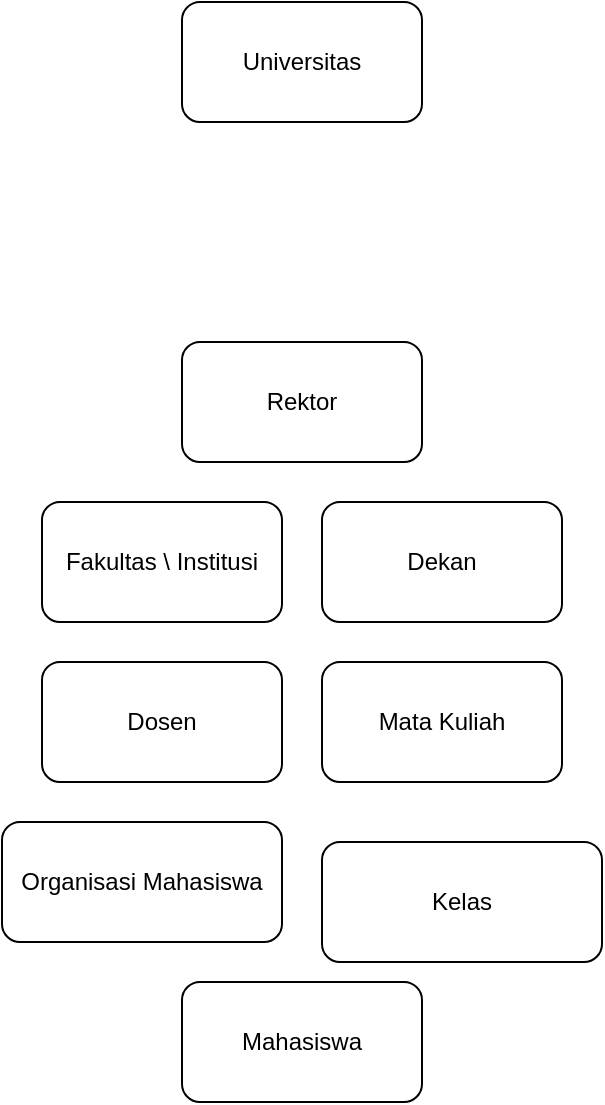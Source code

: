 <mxfile version="24.8.3" pages="4">
  <diagram name="Page-1" id="ThmkUUVYPYy3i6wsVlc3">
    <mxGraphModel dx="794" dy="493" grid="1" gridSize="10" guides="1" tooltips="1" connect="1" arrows="1" fold="1" page="1" pageScale="1" pageWidth="850" pageHeight="1100" math="0" shadow="0">
      <root>
        <mxCell id="0" />
        <mxCell id="1" parent="0" />
        <mxCell id="HONvHWcM4jDLqX-yx-rh-18" value="Mahasiswa" style="rounded=1;whiteSpace=wrap;html=1;" parent="1" vertex="1">
          <mxGeometry x="270" y="610" width="120" height="60" as="geometry" />
        </mxCell>
        <mxCell id="HONvHWcM4jDLqX-yx-rh-19" value="Dosen" style="rounded=1;whiteSpace=wrap;html=1;" parent="1" vertex="1">
          <mxGeometry x="200" y="450" width="120" height="60" as="geometry" />
        </mxCell>
        <mxCell id="HONvHWcM4jDLqX-yx-rh-20" value="Rektor" style="rounded=1;whiteSpace=wrap;html=1;" parent="1" vertex="1">
          <mxGeometry x="270" y="290" width="120" height="60" as="geometry" />
        </mxCell>
        <mxCell id="HONvHWcM4jDLqX-yx-rh-21" value="Fakultas \ Institusi" style="rounded=1;whiteSpace=wrap;html=1;" parent="1" vertex="1">
          <mxGeometry x="200" y="370" width="120" height="60" as="geometry" />
        </mxCell>
        <mxCell id="HONvHWcM4jDLqX-yx-rh-22" value="Universitas" style="rounded=1;whiteSpace=wrap;html=1;" parent="1" vertex="1">
          <mxGeometry x="270" y="120" width="120" height="60" as="geometry" />
        </mxCell>
        <mxCell id="HONvHWcM4jDLqX-yx-rh-23" value="Organisasi Mahasiswa" style="rounded=1;whiteSpace=wrap;html=1;" parent="1" vertex="1">
          <mxGeometry x="180" y="530" width="140" height="60" as="geometry" />
        </mxCell>
        <mxCell id="HONvHWcM4jDLqX-yx-rh-24" value="Mata Kuliah" style="rounded=1;whiteSpace=wrap;html=1;" parent="1" vertex="1">
          <mxGeometry x="340" y="450" width="120" height="60" as="geometry" />
        </mxCell>
        <mxCell id="HONvHWcM4jDLqX-yx-rh-25" value="Dekan" style="rounded=1;whiteSpace=wrap;html=1;" parent="1" vertex="1">
          <mxGeometry x="340" y="370" width="120" height="60" as="geometry" />
        </mxCell>
        <mxCell id="HONvHWcM4jDLqX-yx-rh-26" value="Kelas" style="rounded=1;whiteSpace=wrap;html=1;" parent="1" vertex="1">
          <mxGeometry x="340" y="540" width="140" height="60" as="geometry" />
        </mxCell>
      </root>
    </mxGraphModel>
  </diagram>
  <diagram id="PMEeTjda0bPDEJ7DCtxB" name="Page-2">
    <mxGraphModel dx="880" dy="468" grid="1" gridSize="10" guides="1" tooltips="1" connect="1" arrows="1" fold="1" page="1" pageScale="1" pageWidth="850" pageHeight="1100" math="0" shadow="0">
      <root>
        <mxCell id="0" />
        <mxCell id="1" parent="0" />
        <mxCell id="IZrYQHv6k2Q41Ur_gELw-1" value="Penumpang" style="rounded=1;whiteSpace=wrap;html=1;" parent="1" vertex="1">
          <mxGeometry x="250" y="420" width="120" height="60" as="geometry" />
        </mxCell>
        <mxCell id="THRWcxRN12PncpqzGOsP-8" style="rounded=0;orthogonalLoop=1;jettySize=auto;html=1;exitX=0.25;exitY=1;exitDx=0;exitDy=0;entryX=0.5;entryY=0;entryDx=0;entryDy=0;endArrow=none;endFill=0;" edge="1" parent="1" source="IZrYQHv6k2Q41Ur_gELw-2" target="THRWcxRN12PncpqzGOsP-6">
          <mxGeometry relative="1" as="geometry" />
        </mxCell>
        <mxCell id="IZrYQHv6k2Q41Ur_gELw-2" value="Pengemudi" style="rounded=1;whiteSpace=wrap;html=1;" parent="1" vertex="1">
          <mxGeometry x="690" y="290" width="120" height="60" as="geometry" />
        </mxCell>
        <mxCell id="V6kNxZ7ZtcKd7eROdgmK-2" style="rounded=0;orthogonalLoop=1;jettySize=auto;html=1;exitX=0;exitY=0.25;exitDx=0;exitDy=0;endArrow=none;endFill=0;" edge="1" parent="1" source="IZrYQHv6k2Q41Ur_gELw-3" target="Zr5ezOpr8fHzjDE-CqE--3">
          <mxGeometry relative="1" as="geometry" />
        </mxCell>
        <mxCell id="IZrYQHv6k2Q41Ur_gELw-3" value="Kendaraan" style="rounded=1;whiteSpace=wrap;html=1;" parent="1" vertex="1">
          <mxGeometry x="270" y="110" width="120" height="60" as="geometry" />
        </mxCell>
        <mxCell id="Zr5ezOpr8fHzjDE-CqE--1" value="Ban" style="ellipse;whiteSpace=wrap;html=1;" vertex="1" parent="1">
          <mxGeometry x="280" y="10" width="120" height="80" as="geometry" />
        </mxCell>
        <mxCell id="Zr5ezOpr8fHzjDE-CqE--3" value="Model / Merek" style="ellipse;whiteSpace=wrap;html=1;" vertex="1" parent="1">
          <mxGeometry x="130" y="60" width="120" height="80" as="geometry" />
        </mxCell>
        <mxCell id="Zr5ezOpr8fHzjDE-CqE--4" value="Muatan" style="ellipse;whiteSpace=wrap;html=1;" vertex="1" parent="1">
          <mxGeometry x="140" y="160" width="120" height="80" as="geometry" />
        </mxCell>
        <mxCell id="Zr5ezOpr8fHzjDE-CqE--5" value="Warna" style="ellipse;whiteSpace=wrap;html=1;" vertex="1" parent="1">
          <mxGeometry x="410" y="60" width="120" height="80" as="geometry" />
        </mxCell>
        <mxCell id="V6kNxZ7ZtcKd7eROdgmK-1" value="Jenis Bahan Bakar" style="ellipse;whiteSpace=wrap;html=1;" vertex="1" parent="1">
          <mxGeometry x="270" y="200" width="120" height="80" as="geometry" />
        </mxCell>
        <mxCell id="V6kNxZ7ZtcKd7eROdgmK-3" style="rounded=0;orthogonalLoop=1;jettySize=auto;html=1;exitX=0.5;exitY=1;exitDx=0;exitDy=0;entryX=0.45;entryY=0.017;entryDx=0;entryDy=0;entryPerimeter=0;endArrow=none;endFill=0;" edge="1" parent="1" source="Zr5ezOpr8fHzjDE-CqE--1" target="IZrYQHv6k2Q41Ur_gELw-3">
          <mxGeometry relative="1" as="geometry" />
        </mxCell>
        <mxCell id="V6kNxZ7ZtcKd7eROdgmK-4" style="rounded=0;orthogonalLoop=1;jettySize=auto;html=1;entryX=0.867;entryY=0.017;entryDx=0;entryDy=0;entryPerimeter=0;endArrow=none;endFill=0;" edge="1" parent="1" target="IZrYQHv6k2Q41Ur_gELw-3">
          <mxGeometry relative="1" as="geometry">
            <mxPoint x="410" y="100" as="sourcePoint" />
          </mxGeometry>
        </mxCell>
        <mxCell id="V6kNxZ7ZtcKd7eROdgmK-6" style="edgeStyle=orthogonalEdgeStyle;rounded=0;orthogonalLoop=1;jettySize=auto;html=1;exitX=0.75;exitY=1;exitDx=0;exitDy=0;entryX=0.575;entryY=-0.025;entryDx=0;entryDy=0;entryPerimeter=0;endArrow=none;endFill=0;" edge="1" parent="1" source="IZrYQHv6k2Q41Ur_gELw-3" target="V6kNxZ7ZtcKd7eROdgmK-1">
          <mxGeometry relative="1" as="geometry" />
        </mxCell>
        <mxCell id="V6kNxZ7ZtcKd7eROdgmK-7" style="rounded=0;orthogonalLoop=1;jettySize=auto;html=1;exitX=0;exitY=1;exitDx=0;exitDy=0;entryX=0.883;entryY=0.25;entryDx=0;entryDy=0;entryPerimeter=0;endArrow=none;endFill=0;" edge="1" parent="1" source="IZrYQHv6k2Q41Ur_gELw-3" target="Zr5ezOpr8fHzjDE-CqE--4">
          <mxGeometry relative="1" as="geometry" />
        </mxCell>
        <mxCell id="THRWcxRN12PncpqzGOsP-1" value="Jenis Kelamin" style="ellipse;whiteSpace=wrap;html=1;" vertex="1" parent="1">
          <mxGeometry x="760" y="180" width="120" height="80" as="geometry" />
        </mxCell>
        <mxCell id="THRWcxRN12PncpqzGOsP-3" value="" style="endArrow=none;html=1;rounded=0;exitX=0.85;exitY=-0.017;exitDx=0;exitDy=0;exitPerimeter=0;" edge="1" parent="1" source="IZrYQHv6k2Q41Ur_gELw-2">
          <mxGeometry width="50" height="50" relative="1" as="geometry">
            <mxPoint x="760" y="310" as="sourcePoint" />
            <mxPoint x="810" y="260" as="targetPoint" />
          </mxGeometry>
        </mxCell>
        <mxCell id="THRWcxRN12PncpqzGOsP-4" value="SIM / KTP" style="ellipse;whiteSpace=wrap;html=1;" vertex="1" parent="1">
          <mxGeometry x="800" y="370" width="120" height="80" as="geometry" />
        </mxCell>
        <mxCell id="THRWcxRN12PncpqzGOsP-5" value="" style="endArrow=none;html=1;rounded=0;exitX=0.5;exitY=0;exitDx=0;exitDy=0;entryX=0.892;entryY=1;entryDx=0;entryDy=0;entryPerimeter=0;" edge="1" parent="1" source="THRWcxRN12PncpqzGOsP-4" target="IZrYQHv6k2Q41Ur_gELw-2">
          <mxGeometry width="50" height="50" relative="1" as="geometry">
            <mxPoint x="510" y="320" as="sourcePoint" />
            <mxPoint x="560" y="270" as="targetPoint" />
          </mxGeometry>
        </mxCell>
        <mxCell id="THRWcxRN12PncpqzGOsP-6" value="Nama" style="ellipse;whiteSpace=wrap;html=1;" vertex="1" parent="1">
          <mxGeometry x="660" y="380" width="120" height="80" as="geometry" />
        </mxCell>
        <mxCell id="THRWcxRN12PncpqzGOsP-7" value="NISN" style="ellipse;whiteSpace=wrap;html=1;" vertex="1" parent="1">
          <mxGeometry x="100" y="410" width="120" height="80" as="geometry" />
        </mxCell>
        <mxCell id="THRWcxRN12PncpqzGOsP-9" value="Plat" style="ellipse;whiteSpace=wrap;html=1;" vertex="1" parent="1">
          <mxGeometry x="420" y="180" width="120" height="80" as="geometry" />
        </mxCell>
        <mxCell id="THRWcxRN12PncpqzGOsP-11" value="" style="endArrow=none;html=1;rounded=0;exitX=0.992;exitY=0.9;exitDx=0;exitDy=0;exitPerimeter=0;entryX=0;entryY=0;entryDx=0;entryDy=0;" edge="1" parent="1" source="IZrYQHv6k2Q41Ur_gELw-3" target="THRWcxRN12PncpqzGOsP-9">
          <mxGeometry width="50" height="50" relative="1" as="geometry">
            <mxPoint x="400" y="270" as="sourcePoint" />
            <mxPoint x="450" y="220" as="targetPoint" />
          </mxGeometry>
        </mxCell>
        <mxCell id="THRWcxRN12PncpqzGOsP-15" value="" style="endArrow=none;html=1;rounded=0;exitX=1;exitY=0.5;exitDx=0;exitDy=0;entryX=0;entryY=0.5;entryDx=0;entryDy=0;" edge="1" parent="1" source="THRWcxRN12PncpqzGOsP-7" target="IZrYQHv6k2Q41Ur_gELw-1">
          <mxGeometry width="50" height="50" relative="1" as="geometry">
            <mxPoint x="440" y="400" as="sourcePoint" />
            <mxPoint x="490" y="350" as="targetPoint" />
          </mxGeometry>
        </mxCell>
        <mxCell id="THRWcxRN12PncpqzGOsP-16" value="Jenis Kelamin" style="ellipse;whiteSpace=wrap;html=1;" vertex="1" parent="1">
          <mxGeometry x="440" y="430" width="120" height="80" as="geometry" />
        </mxCell>
        <mxCell id="THRWcxRN12PncpqzGOsP-17" value="" style="endArrow=none;html=1;rounded=0;entryX=1;entryY=0.75;entryDx=0;entryDy=0;" edge="1" parent="1" target="IZrYQHv6k2Q41Ur_gELw-1">
          <mxGeometry width="50" height="50" relative="1" as="geometry">
            <mxPoint x="440" y="470" as="sourcePoint" />
            <mxPoint x="490" y="350" as="targetPoint" />
          </mxGeometry>
        </mxCell>
        <mxCell id="THRWcxRN12PncpqzGOsP-18" value="Nama&amp;nbsp;" style="ellipse;whiteSpace=wrap;html=1;" vertex="1" parent="1">
          <mxGeometry x="365" y="330" width="120" height="80" as="geometry" />
        </mxCell>
        <mxCell id="THRWcxRN12PncpqzGOsP-19" value="Umur" style="ellipse;whiteSpace=wrap;html=1;" vertex="1" parent="1">
          <mxGeometry x="340" y="510" width="120" height="80" as="geometry" />
        </mxCell>
        <mxCell id="THRWcxRN12PncpqzGOsP-21" value="" style="endArrow=none;html=1;rounded=0;exitX=0.95;exitY=0.05;exitDx=0;exitDy=0;exitPerimeter=0;entryX=0.442;entryY=0.975;entryDx=0;entryDy=0;entryPerimeter=0;" edge="1" parent="1" source="IZrYQHv6k2Q41Ur_gELw-1" target="THRWcxRN12PncpqzGOsP-18">
          <mxGeometry width="50" height="50" relative="1" as="geometry">
            <mxPoint x="440" y="400" as="sourcePoint" />
            <mxPoint x="490" y="350" as="targetPoint" />
          </mxGeometry>
        </mxCell>
        <mxCell id="THRWcxRN12PncpqzGOsP-22" value="" style="endArrow=none;html=1;rounded=0;exitX=0.5;exitY=0;exitDx=0;exitDy=0;" edge="1" parent="1" source="THRWcxRN12PncpqzGOsP-19" target="IZrYQHv6k2Q41Ur_gELw-1">
          <mxGeometry width="50" height="50" relative="1" as="geometry">
            <mxPoint x="440" y="400" as="sourcePoint" />
            <mxPoint x="490" y="350" as="targetPoint" />
          </mxGeometry>
        </mxCell>
        <mxCell id="THRWcxRN12PncpqzGOsP-23" value="Sekiolah" style="ellipse;whiteSpace=wrap;html=1;" vertex="1" parent="1">
          <mxGeometry x="180" y="500" width="120" height="80" as="geometry" />
        </mxCell>
        <mxCell id="THRWcxRN12PncpqzGOsP-24" value="Tujuan" style="ellipse;whiteSpace=wrap;html=1;" vertex="1" parent="1">
          <mxGeometry x="200" y="300" width="120" height="80" as="geometry" />
        </mxCell>
        <mxCell id="THRWcxRN12PncpqzGOsP-25" value="" style="endArrow=none;html=1;rounded=0;exitX=0.375;exitY=-0.017;exitDx=0;exitDy=0;exitPerimeter=0;entryX=0.425;entryY=0.95;entryDx=0;entryDy=0;entryPerimeter=0;" edge="1" parent="1" source="IZrYQHv6k2Q41Ur_gELw-1" target="THRWcxRN12PncpqzGOsP-24">
          <mxGeometry width="50" height="50" relative="1" as="geometry">
            <mxPoint x="430" y="400" as="sourcePoint" />
            <mxPoint x="480" y="350" as="targetPoint" />
          </mxGeometry>
        </mxCell>
        <mxCell id="THRWcxRN12PncpqzGOsP-26" value="" style="endArrow=none;html=1;rounded=0;entryX=0.317;entryY=0.967;entryDx=0;entryDy=0;entryPerimeter=0;" edge="1" parent="1" source="THRWcxRN12PncpqzGOsP-23" target="IZrYQHv6k2Q41Ur_gELw-1">
          <mxGeometry width="50" height="50" relative="1" as="geometry">
            <mxPoint x="430" y="400" as="sourcePoint" />
            <mxPoint x="480" y="350" as="targetPoint" />
          </mxGeometry>
        </mxCell>
      </root>
    </mxGraphModel>
  </diagram>
  <diagram id="JawBgesDtcKagDP1JNVA" name="Page-3">
    <mxGraphModel dx="1173" dy="624" grid="1" gridSize="10" guides="1" tooltips="1" connect="1" arrows="1" fold="1" page="1" pageScale="1" pageWidth="850" pageHeight="1100" math="0" shadow="0">
      <root>
        <mxCell id="0" />
        <mxCell id="1" parent="0" />
        <mxCell id="v86pV2293G5O6l1HOy5k-3" value="Dosen" style="rounded=1;whiteSpace=wrap;html=1;" vertex="1" parent="1">
          <mxGeometry x="160" y="140" width="120" height="60" as="geometry" />
        </mxCell>
        <mxCell id="v86pV2293G5O6l1HOy5k-4" value="Mahasiswa" style="rounded=1;whiteSpace=wrap;html=1;" vertex="1" parent="1">
          <mxGeometry x="679" y="130" width="120" height="60" as="geometry" />
        </mxCell>
        <mxCell id="v86pV2293G5O6l1HOy5k-14" value="" style="group" vertex="1" connectable="0" parent="1">
          <mxGeometry x="150" y="20" width="120" height="80" as="geometry" />
        </mxCell>
        <mxCell id="v86pV2293G5O6l1HOy5k-13" value="" style="ellipse;whiteSpace=wrap;html=1;" vertex="1" parent="v86pV2293G5O6l1HOy5k-14">
          <mxGeometry width="120" height="80" as="geometry" />
        </mxCell>
        <mxCell id="v86pV2293G5O6l1HOy5k-5" value="Jenis Kelamin" style="text;html=1;align=center;verticalAlign=middle;resizable=0;points=[];autosize=1;strokeColor=none;fillColor=none;" vertex="1" parent="v86pV2293G5O6l1HOy5k-14">
          <mxGeometry x="10" y="25" width="100" height="30" as="geometry" />
        </mxCell>
        <mxCell id="v86pV2293G5O6l1HOy5k-22" value="" style="group" vertex="1" connectable="0" parent="1">
          <mxGeometry x="90" y="220" width="120" height="80" as="geometry" />
        </mxCell>
        <mxCell id="v86pV2293G5O6l1HOy5k-19" value="" style="ellipse;whiteSpace=wrap;html=1;" vertex="1" parent="v86pV2293G5O6l1HOy5k-22">
          <mxGeometry width="120" height="80" as="geometry" />
        </mxCell>
        <mxCell id="v86pV2293G5O6l1HOy5k-7" value="Nama" style="text;html=1;align=center;verticalAlign=middle;resizable=0;points=[];autosize=1;strokeColor=none;fillColor=none;" vertex="1" parent="v86pV2293G5O6l1HOy5k-22">
          <mxGeometry x="30" y="25" width="60" height="30" as="geometry" />
        </mxCell>
        <mxCell id="v86pV2293G5O6l1HOy5k-23" value="" style="group" vertex="1" connectable="0" parent="1">
          <mxGeometry x="220" y="240" width="120" height="80" as="geometry" />
        </mxCell>
        <mxCell id="v86pV2293G5O6l1HOy5k-17" value="" style="ellipse;whiteSpace=wrap;html=1;" vertex="1" parent="v86pV2293G5O6l1HOy5k-23">
          <mxGeometry width="120" height="80" as="geometry" />
        </mxCell>
        <mxCell id="v86pV2293G5O6l1HOy5k-10" value="NIDN" style="text;html=1;align=center;verticalAlign=middle;resizable=0;points=[];autosize=1;strokeColor=none;fillColor=none;" vertex="1" parent="v86pV2293G5O6l1HOy5k-23">
          <mxGeometry x="35" y="25" width="50" height="30" as="geometry" />
        </mxCell>
        <mxCell id="v86pV2293G5O6l1HOy5k-24" value="" style="group" vertex="1" connectable="0" parent="1">
          <mxGeometry x="350" y="170" width="120" height="80" as="geometry" />
        </mxCell>
        <mxCell id="v86pV2293G5O6l1HOy5k-16" value="" style="ellipse;whiteSpace=wrap;html=1;" vertex="1" parent="v86pV2293G5O6l1HOy5k-24">
          <mxGeometry width="120" height="80" as="geometry" />
        </mxCell>
        <mxCell id="v86pV2293G5O6l1HOy5k-11" value="Fakultas" style="text;html=1;align=center;verticalAlign=middle;resizable=0;points=[];autosize=1;strokeColor=none;fillColor=none;" vertex="1" parent="v86pV2293G5O6l1HOy5k-24">
          <mxGeometry x="25" y="25" width="70" height="30" as="geometry" />
        </mxCell>
        <mxCell id="v86pV2293G5O6l1HOy5k-25" value="" style="group" vertex="1" connectable="0" parent="1">
          <mxGeometry x="310" y="75" width="120" height="80" as="geometry" />
        </mxCell>
        <mxCell id="v86pV2293G5O6l1HOy5k-15" value="" style="ellipse;whiteSpace=wrap;html=1;" vertex="1" parent="v86pV2293G5O6l1HOy5k-25">
          <mxGeometry width="120" height="80" as="geometry" />
        </mxCell>
        <mxCell id="v86pV2293G5O6l1HOy5k-8" value="Matkul" style="text;html=1;align=center;verticalAlign=middle;resizable=0;points=[];autosize=1;strokeColor=none;fillColor=none;" vertex="1" parent="v86pV2293G5O6l1HOy5k-25">
          <mxGeometry x="30" y="25" width="60" height="30" as="geometry" />
        </mxCell>
        <mxCell id="v86pV2293G5O6l1HOy5k-26" value="" style="endArrow=none;html=1;rounded=0;exitX=0.5;exitY=0;exitDx=0;exitDy=0;entryX=0.5;entryY=1;entryDx=0;entryDy=0;" edge="1" parent="1" source="v86pV2293G5O6l1HOy5k-3" target="v86pV2293G5O6l1HOy5k-13">
          <mxGeometry width="50" height="50" relative="1" as="geometry">
            <mxPoint x="380" y="270" as="sourcePoint" />
            <mxPoint x="430" y="220" as="targetPoint" />
          </mxGeometry>
        </mxCell>
        <mxCell id="v86pV2293G5O6l1HOy5k-27" value="" style="endArrow=none;html=1;rounded=0;exitX=1;exitY=0.25;exitDx=0;exitDy=0;entryX=0.017;entryY=0.663;entryDx=0;entryDy=0;entryPerimeter=0;" edge="1" parent="1" source="v86pV2293G5O6l1HOy5k-3" target="v86pV2293G5O6l1HOy5k-15">
          <mxGeometry width="50" height="50" relative="1" as="geometry">
            <mxPoint x="230" y="150" as="sourcePoint" />
            <mxPoint x="270" y="110" as="targetPoint" />
          </mxGeometry>
        </mxCell>
        <mxCell id="v86pV2293G5O6l1HOy5k-28" value="" style="endArrow=none;html=1;rounded=0;entryX=0;entryY=0.5;entryDx=0;entryDy=0;exitX=1;exitY=1;exitDx=0;exitDy=0;" edge="1" parent="1" source="v86pV2293G5O6l1HOy5k-3" target="v86pV2293G5O6l1HOy5k-16">
          <mxGeometry width="50" height="50" relative="1" as="geometry">
            <mxPoint x="290" y="165" as="sourcePoint" />
            <mxPoint x="328" y="139" as="targetPoint" />
          </mxGeometry>
        </mxCell>
        <mxCell id="v86pV2293G5O6l1HOy5k-29" value="" style="endArrow=none;html=1;rounded=0;exitX=0.65;exitY=0.983;exitDx=0;exitDy=0;exitPerimeter=0;entryX=0.225;entryY=0.113;entryDx=0;entryDy=0;entryPerimeter=0;" edge="1" parent="1" source="v86pV2293G5O6l1HOy5k-3" target="v86pV2293G5O6l1HOy5k-17">
          <mxGeometry width="50" height="50" relative="1" as="geometry">
            <mxPoint x="380" y="270" as="sourcePoint" />
            <mxPoint x="430" y="220" as="targetPoint" />
          </mxGeometry>
        </mxCell>
        <mxCell id="v86pV2293G5O6l1HOy5k-30" value="" style="endArrow=none;html=1;rounded=0;exitX=0.175;exitY=1;exitDx=0;exitDy=0;exitPerimeter=0;entryX=0.675;entryY=0.063;entryDx=0;entryDy=0;entryPerimeter=0;" edge="1" parent="1" source="v86pV2293G5O6l1HOy5k-3" target="v86pV2293G5O6l1HOy5k-19">
          <mxGeometry width="50" height="50" relative="1" as="geometry">
            <mxPoint x="380" y="270" as="sourcePoint" />
            <mxPoint x="430" y="220" as="targetPoint" />
          </mxGeometry>
        </mxCell>
        <mxCell id="v86pV2293G5O6l1HOy5k-31" value="NPM" style="ellipse;whiteSpace=wrap;html=1;" vertex="1" parent="1">
          <mxGeometry x="640" y="230" width="120" height="80" as="geometry" />
        </mxCell>
        <mxCell id="v86pV2293G5O6l1HOy5k-32" value="Jurusan" style="ellipse;whiteSpace=wrap;html=1;" vertex="1" parent="1">
          <mxGeometry x="790" y="210" width="120" height="80" as="geometry" />
        </mxCell>
        <mxCell id="v86pV2293G5O6l1HOy5k-33" value="nama" style="ellipse;whiteSpace=wrap;html=1;" vertex="1" parent="1">
          <mxGeometry x="840" y="95" width="120" height="80" as="geometry" />
        </mxCell>
        <mxCell id="v86pV2293G5O6l1HOy5k-34" value="kelas" style="ellipse;whiteSpace=wrap;html=1;" vertex="1" parent="1">
          <mxGeometry x="720" y="10" width="120" height="80" as="geometry" />
        </mxCell>
        <mxCell id="v86pV2293G5O6l1HOy5k-37" value="jenis kelamin" style="ellipse;whiteSpace=wrap;html=1;" vertex="1" parent="1">
          <mxGeometry x="580" y="30" width="120" height="80" as="geometry" />
        </mxCell>
        <mxCell id="v86pV2293G5O6l1HOy5k-38" value="" style="endArrow=none;html=1;rounded=0;exitX=0.575;exitY=0.975;exitDx=0;exitDy=0;exitPerimeter=0;entryX=0;entryY=0;entryDx=0;entryDy=0;" edge="1" parent="1" source="v86pV2293G5O6l1HOy5k-37" target="v86pV2293G5O6l1HOy5k-4">
          <mxGeometry width="50" height="50" relative="1" as="geometry">
            <mxPoint x="840" y="270" as="sourcePoint" />
            <mxPoint x="890" y="220" as="targetPoint" />
          </mxGeometry>
        </mxCell>
        <mxCell id="v86pV2293G5O6l1HOy5k-39" value="" style="endArrow=none;html=1;rounded=0;exitX=0.558;exitY=0;exitDx=0;exitDy=0;exitPerimeter=0;" edge="1" parent="1" source="v86pV2293G5O6l1HOy5k-4" target="v86pV2293G5O6l1HOy5k-34">
          <mxGeometry width="50" height="50" relative="1" as="geometry">
            <mxPoint x="840" y="270" as="sourcePoint" />
            <mxPoint x="890" y="220" as="targetPoint" />
          </mxGeometry>
        </mxCell>
        <mxCell id="v86pV2293G5O6l1HOy5k-40" value="" style="endArrow=none;html=1;rounded=0;exitX=1.008;exitY=0.4;exitDx=0;exitDy=0;entryX=-0.008;entryY=0.65;entryDx=0;entryDy=0;entryPerimeter=0;exitPerimeter=0;" edge="1" parent="1" source="v86pV2293G5O6l1HOy5k-4" target="v86pV2293G5O6l1HOy5k-33">
          <mxGeometry width="50" height="50" relative="1" as="geometry">
            <mxPoint x="747" y="140" as="sourcePoint" />
            <mxPoint x="770" y="98" as="targetPoint" />
          </mxGeometry>
        </mxCell>
        <mxCell id="v86pV2293G5O6l1HOy5k-41" value="" style="endArrow=none;html=1;rounded=0;entryX=0.75;entryY=1;entryDx=0;entryDy=0;exitX=0.1;exitY=0.188;exitDx=0;exitDy=0;exitPerimeter=0;" edge="1" parent="1" source="v86pV2293G5O6l1HOy5k-32" target="v86pV2293G5O6l1HOy5k-4">
          <mxGeometry width="50" height="50" relative="1" as="geometry">
            <mxPoint x="840" y="270" as="sourcePoint" />
            <mxPoint x="890" y="220" as="targetPoint" />
          </mxGeometry>
        </mxCell>
        <mxCell id="v86pV2293G5O6l1HOy5k-43" value="" style="endArrow=none;html=1;rounded=0;entryX=0.25;entryY=1;entryDx=0;entryDy=0;" edge="1" parent="1" source="v86pV2293G5O6l1HOy5k-31" target="v86pV2293G5O6l1HOy5k-4">
          <mxGeometry width="50" height="50" relative="1" as="geometry">
            <mxPoint x="840" y="270" as="sourcePoint" />
            <mxPoint x="890" y="220" as="targetPoint" />
          </mxGeometry>
        </mxCell>
        <mxCell id="v86pV2293G5O6l1HOy5k-51" value="Fakultas" style="ellipse;whiteSpace=wrap;html=1;" vertex="1" parent="1">
          <mxGeometry x="500" y="110" width="120" height="80" as="geometry" />
        </mxCell>
        <mxCell id="m4I6I95u6ICx7lbD-Gic-1" value="" style="endArrow=none;html=1;rounded=0;exitX=1;exitY=0.5;exitDx=0;exitDy=0;" edge="1" parent="1" source="v86pV2293G5O6l1HOy5k-51" target="v86pV2293G5O6l1HOy5k-4">
          <mxGeometry width="50" height="50" relative="1" as="geometry">
            <mxPoint x="480" y="-100" as="sourcePoint" />
            <mxPoint x="530" y="-150" as="targetPoint" />
          </mxGeometry>
        </mxCell>
        <mxCell id="m4I6I95u6ICx7lbD-Gic-3" style="rounded=0;orthogonalLoop=1;jettySize=auto;html=1;entryX=0;entryY=0.75;entryDx=0;entryDy=0;strokeColor=#666666;fillColor=#f5f5f5;endArrow=none;endFill=0;" edge="1" parent="1" source="m4I6I95u6ICx7lbD-Gic-2" target="v86pV2293G5O6l1HOy5k-4">
          <mxGeometry relative="1" as="geometry" />
        </mxCell>
        <mxCell id="m4I6I95u6ICx7lbD-Gic-2" value="Organisasi" style="ellipse;whiteSpace=wrap;html=1;" vertex="1" parent="1">
          <mxGeometry x="510" y="210" width="120" height="80" as="geometry" />
        </mxCell>
        <mxCell id="m4I6I95u6ICx7lbD-Gic-6" style="rounded=0;orthogonalLoop=1;jettySize=auto;html=1;entryX=0;entryY=0.5;entryDx=0;entryDy=0;endArrow=none;endFill=0;" edge="1" parent="1" source="m4I6I95u6ICx7lbD-Gic-4" target="v86pV2293G5O6l1HOy5k-3">
          <mxGeometry relative="1" as="geometry" />
        </mxCell>
        <mxCell id="m4I6I95u6ICx7lbD-Gic-4" value="Jabatan / Tingkatan" style="ellipse;whiteSpace=wrap;html=1;" vertex="1" parent="1">
          <mxGeometry y="60" width="130" height="80" as="geometry" />
        </mxCell>
      </root>
    </mxGraphModel>
  </diagram>
  <diagram id="X8YrKqqbUvwrMxKWU0zk" name="Page-4">
    <mxGraphModel dx="794" dy="493" grid="1" gridSize="10" guides="1" tooltips="1" connect="1" arrows="1" fold="1" page="1" pageScale="1" pageWidth="850" pageHeight="1100" math="0" shadow="0">
      <root>
        <mxCell id="0" />
        <mxCell id="1" parent="0" />
        <mxCell id="250ABMojkNrIHn3kEJF_-1" value="Dosen" style="rounded=1;whiteSpace=wrap;html=1;sketch=1;curveFitting=1;jiggle=2;labelBackgroundColor=none;" parent="1" vertex="1">
          <mxGeometry x="200" y="150" width="120" height="60" as="geometry" />
        </mxCell>
        <mxCell id="250ABMojkNrIHn3kEJF_-4" value="" style="endArrow=none;html=1;rounded=0;exitX=1;exitY=0;exitDx=0;exitDy=0;endFill=0;sketch=1;curveFitting=1;jiggle=2;labelBackgroundColor=none;fontColor=default;" parent="1" source="250ABMojkNrIHn3kEJF_-1" edge="1">
          <mxGeometry width="50" height="50" relative="1" as="geometry">
            <mxPoint x="360" y="300" as="sourcePoint" />
            <mxPoint x="360" y="130" as="targetPoint" />
          </mxGeometry>
        </mxCell>
        <mxCell id="250ABMojkNrIHn3kEJF_-5" value="NIDN" style="ellipse;whiteSpace=wrap;html=1;sketch=1;curveFitting=1;jiggle=2;labelBackgroundColor=none;" parent="1" vertex="1">
          <mxGeometry x="365" y="90" width="105" height="60" as="geometry" />
        </mxCell>
        <mxCell id="250ABMojkNrIHn3kEJF_-6" value="Nama" style="ellipse;whiteSpace=wrap;html=1;sketch=1;curveFitting=1;jiggle=2;labelBackgroundColor=none;" parent="1" vertex="1">
          <mxGeometry x="250" y="50" width="110" height="50" as="geometry" />
        </mxCell>
        <mxCell id="250ABMojkNrIHn3kEJF_-9" value="" style="endArrow=none;html=1;rounded=0;entryX=0.5;entryY=1;entryDx=0;entryDy=0;exitX=0.5;exitY=0;exitDx=0;exitDy=0;endFill=0;sketch=1;curveFitting=1;jiggle=2;labelBackgroundColor=none;fontColor=default;" parent="1" source="250ABMojkNrIHn3kEJF_-1" target="250ABMojkNrIHn3kEJF_-6" edge="1">
          <mxGeometry width="50" height="50" relative="1" as="geometry">
            <mxPoint x="360" y="300" as="sourcePoint" />
            <mxPoint x="410" y="250" as="targetPoint" />
          </mxGeometry>
        </mxCell>
        <mxCell id="250ABMojkNrIHn3kEJF_-11" value="JK&amp;nbsp;" style="ellipse;whiteSpace=wrap;html=1;sketch=1;curveFitting=1;jiggle=2;labelBackgroundColor=none;" parent="1" vertex="1">
          <mxGeometry x="110" y="47.5" width="110" height="55" as="geometry" />
        </mxCell>
        <mxCell id="250ABMojkNrIHn3kEJF_-12" value="" style="endArrow=none;html=1;rounded=0;entryX=0.5;entryY=1;entryDx=0;entryDy=0;exitX=0;exitY=0;exitDx=0;exitDy=0;endFill=0;sketch=1;curveFitting=1;jiggle=2;labelBackgroundColor=none;fontColor=default;" parent="1" source="250ABMojkNrIHn3kEJF_-1" target="250ABMojkNrIHn3kEJF_-11" edge="1">
          <mxGeometry width="50" height="50" relative="1" as="geometry">
            <mxPoint x="360" y="300" as="sourcePoint" />
            <mxPoint x="410" y="250" as="targetPoint" />
          </mxGeometry>
        </mxCell>
        <mxCell id="250ABMojkNrIHn3kEJF_-16" value="Membimbing" style="rhombus;whiteSpace=wrap;html=1;sketch=1;curveFitting=1;jiggle=2;labelBackgroundColor=none;" parent="1" vertex="1">
          <mxGeometry x="490" y="140" width="110" height="80" as="geometry" />
        </mxCell>
        <mxCell id="250ABMojkNrIHn3kEJF_-18" value="" style="endArrow=none;html=1;rounded=0;exitX=1;exitY=0.5;exitDx=0;exitDy=0;entryX=0;entryY=0.5;entryDx=0;entryDy=0;endFill=0;sketch=1;curveFitting=1;jiggle=2;labelBackgroundColor=none;fontColor=default;" parent="1" source="250ABMojkNrIHn3kEJF_-1" target="250ABMojkNrIHn3kEJF_-16" edge="1">
          <mxGeometry width="50" height="50" relative="1" as="geometry">
            <mxPoint x="500" y="290" as="sourcePoint" />
            <mxPoint x="550" y="240" as="targetPoint" />
          </mxGeometry>
        </mxCell>
        <mxCell id="250ABMojkNrIHn3kEJF_-20" value="Mahasiswa" style="rounded=1;whiteSpace=wrap;html=1;sketch=1;curveFitting=1;jiggle=2;labelBackgroundColor=none;" parent="1" vertex="1">
          <mxGeometry x="720" y="150" width="120" height="60" as="geometry" />
        </mxCell>
        <mxCell id="250ABMojkNrIHn3kEJF_-21" value="" style="endArrow=none;html=1;rounded=0;exitX=0;exitY=0.5;exitDx=0;exitDy=0;entryX=1;entryY=0.5;entryDx=0;entryDy=0;endFill=0;sketch=1;curveFitting=1;jiggle=2;labelBackgroundColor=none;fontColor=default;" parent="1" source="250ABMojkNrIHn3kEJF_-20" target="250ABMojkNrIHn3kEJF_-16" edge="1">
          <mxGeometry width="50" height="50" relative="1" as="geometry">
            <mxPoint x="550" y="290" as="sourcePoint" />
            <mxPoint x="600" y="240" as="targetPoint" />
          </mxGeometry>
        </mxCell>
        <mxCell id="250ABMojkNrIHn3kEJF_-22" value="NPM&amp;nbsp;" style="ellipse;whiteSpace=wrap;html=1;sketch=1;curveFitting=1;jiggle=2;labelBackgroundColor=none;" parent="1" vertex="1">
          <mxGeometry x="790" y="20" width="120" height="60" as="geometry" />
        </mxCell>
        <mxCell id="250ABMojkNrIHn3kEJF_-23" value="Nama" style="ellipse;whiteSpace=wrap;html=1;sketch=1;curveFitting=1;jiggle=2;labelBackgroundColor=none;" parent="1" vertex="1">
          <mxGeometry x="910" y="60" width="120" height="70" as="geometry" />
        </mxCell>
        <mxCell id="250ABMojkNrIHn3kEJF_-24" value="JK&amp;nbsp;" style="ellipse;whiteSpace=wrap;html=1;sketch=1;curveFitting=1;jiggle=2;labelBackgroundColor=none;" parent="1" vertex="1">
          <mxGeometry x="640" y="10" width="120" height="80" as="geometry" />
        </mxCell>
        <mxCell id="250ABMojkNrIHn3kEJF_-25" value="" style="endArrow=none;html=1;rounded=0;entryX=0.5;entryY=1;entryDx=0;entryDy=0;exitX=0.5;exitY=0;exitDx=0;exitDy=0;endFill=0;sketch=1;curveFitting=1;jiggle=2;labelBackgroundColor=none;fontColor=default;" parent="1" source="250ABMojkNrIHn3kEJF_-20" target="250ABMojkNrIHn3kEJF_-24" edge="1">
          <mxGeometry width="50" height="50" relative="1" as="geometry">
            <mxPoint x="680" y="290" as="sourcePoint" />
            <mxPoint x="790" y="110" as="targetPoint" />
          </mxGeometry>
        </mxCell>
        <mxCell id="250ABMojkNrIHn3kEJF_-26" value="" style="endArrow=none;html=1;rounded=0;entryX=0.25;entryY=0.894;entryDx=0;entryDy=0;entryPerimeter=0;exitX=1;exitY=0.128;exitDx=0;exitDy=0;exitPerimeter=0;endFill=0;sketch=1;curveFitting=1;jiggle=2;labelBackgroundColor=none;fontColor=default;" parent="1" source="250ABMojkNrIHn3kEJF_-20" target="250ABMojkNrIHn3kEJF_-22" edge="1">
          <mxGeometry width="50" height="50" relative="1" as="geometry">
            <mxPoint x="680" y="290" as="sourcePoint" />
            <mxPoint x="730" y="240" as="targetPoint" />
          </mxGeometry>
        </mxCell>
        <mxCell id="250ABMojkNrIHn3kEJF_-27" value="" style="endArrow=none;html=1;rounded=0;entryX=0;entryY=0.5;entryDx=0;entryDy=0;exitX=1;exitY=0.75;exitDx=0;exitDy=0;endFill=0;sketch=1;curveFitting=1;jiggle=2;labelBackgroundColor=none;fontColor=default;" parent="1" source="250ABMojkNrIHn3kEJF_-20" target="250ABMojkNrIHn3kEJF_-23" edge="1">
          <mxGeometry width="50" height="50" relative="1" as="geometry">
            <mxPoint x="570" y="320" as="sourcePoint" />
            <mxPoint x="620" y="270" as="targetPoint" />
          </mxGeometry>
        </mxCell>
        <mxCell id="250ABMojkNrIHn3kEJF_-29" value="Kode Dosen" style="ellipse;whiteSpace=wrap;html=1;sketch=1;curveFitting=1;jiggle=2;labelBackgroundColor=none;" parent="1" vertex="1">
          <mxGeometry x="590" y="211" width="120" height="70" as="geometry" />
        </mxCell>
        <mxCell id="250ABMojkNrIHn3kEJF_-30" value="" style="endArrow=none;html=1;rounded=0;exitX=1;exitY=1;exitDx=0;exitDy=0;entryX=0.5;entryY=0;entryDx=0;entryDy=0;endFill=0;sketch=1;curveFitting=1;jiggle=2;labelBackgroundColor=none;fontColor=default;" parent="1" source="250ABMojkNrIHn3kEJF_-16" target="250ABMojkNrIHn3kEJF_-29" edge="1">
          <mxGeometry width="50" height="50" relative="1" as="geometry">
            <mxPoint x="570" y="320" as="sourcePoint" />
            <mxPoint x="620" y="270" as="targetPoint" />
          </mxGeometry>
        </mxCell>
        <mxCell id="250ABMojkNrIHn3kEJF_-31" value="Kode Mahasiswa" style="ellipse;whiteSpace=wrap;html=1;sketch=1;curveFitting=1;jiggle=2;labelBackgroundColor=none;" parent="1" vertex="1">
          <mxGeometry x="350" y="200" width="120" height="80" as="geometry" />
        </mxCell>
        <mxCell id="250ABMojkNrIHn3kEJF_-32" value="" style="endArrow=none;html=1;rounded=0;exitX=0;exitY=1;exitDx=0;exitDy=0;endFill=0;sketch=1;curveFitting=1;jiggle=2;labelBackgroundColor=none;fontColor=default;" parent="1" source="250ABMojkNrIHn3kEJF_-16" target="250ABMojkNrIHn3kEJF_-31" edge="1">
          <mxGeometry width="50" height="50" relative="1" as="geometry">
            <mxPoint x="570" y="320" as="sourcePoint" />
            <mxPoint x="620" y="270" as="targetPoint" />
          </mxGeometry>
        </mxCell>
        <mxCell id="250ABMojkNrIHn3kEJF_-33" value="Matkul" style="rounded=1;whiteSpace=wrap;html=1;sketch=1;curveFitting=1;jiggle=2;labelBackgroundColor=none;" parent="1" vertex="1">
          <mxGeometry x="490" y="400" width="120" height="60" as="geometry" />
        </mxCell>
        <mxCell id="250ABMojkNrIHn3kEJF_-34" value="Mengajar" style="rhombus;whiteSpace=wrap;html=1;sketch=1;curveFitting=1;jiggle=2;labelBackgroundColor=none;" parent="1" vertex="1">
          <mxGeometry x="270" y="320" width="130" height="100" as="geometry" />
        </mxCell>
        <mxCell id="250ABMojkNrIHn3kEJF_-35" value="" style="endArrow=none;html=1;rounded=0;exitX=0.5;exitY=1;exitDx=0;exitDy=0;entryX=0.333;entryY=0.113;entryDx=0;entryDy=0;entryPerimeter=0;endFill=0;sketch=1;curveFitting=1;jiggle=2;labelBackgroundColor=none;fontColor=default;" parent="1" source="250ABMojkNrIHn3kEJF_-1" target="250ABMojkNrIHn3kEJF_-34" edge="1">
          <mxGeometry width="50" height="50" relative="1" as="geometry">
            <mxPoint x="480" y="290" as="sourcePoint" />
            <mxPoint x="530" y="240" as="targetPoint" />
          </mxGeometry>
        </mxCell>
        <mxCell id="250ABMojkNrIHn3kEJF_-36" value="" style="endArrow=none;html=1;rounded=0;exitX=0.006;exitY=0.383;exitDx=0;exitDy=0;exitPerimeter=0;entryX=1;entryY=1;entryDx=0;entryDy=0;endFill=0;sketch=1;curveFitting=1;jiggle=2;labelBackgroundColor=none;fontColor=default;" parent="1" source="250ABMojkNrIHn3kEJF_-33" target="250ABMojkNrIHn3kEJF_-34" edge="1">
          <mxGeometry width="50" height="50" relative="1" as="geometry">
            <mxPoint x="480" y="290" as="sourcePoint" />
            <mxPoint x="530" y="240" as="targetPoint" />
          </mxGeometry>
        </mxCell>
        <mxCell id="250ABMojkNrIHn3kEJF_-37" value="Belajar / Mengambil" style="rhombus;whiteSpace=wrap;html=1;sketch=1;curveFitting=1;jiggle=2;labelBackgroundColor=none;" parent="1" vertex="1">
          <mxGeometry x="690" y="290" width="130" height="100" as="geometry" />
        </mxCell>
        <mxCell id="250ABMojkNrIHn3kEJF_-38" value="" style="endArrow=none;html=1;rounded=0;exitX=0.5;exitY=1;exitDx=0;exitDy=0;entryX=0.5;entryY=0;entryDx=0;entryDy=0;endFill=0;sketch=1;curveFitting=1;jiggle=2;labelBackgroundColor=none;fontColor=default;" parent="1" source="250ABMojkNrIHn3kEJF_-20" target="250ABMojkNrIHn3kEJF_-37" edge="1">
          <mxGeometry width="50" height="50" relative="1" as="geometry">
            <mxPoint x="500" y="270" as="sourcePoint" />
            <mxPoint x="550" y="220" as="targetPoint" />
          </mxGeometry>
        </mxCell>
        <mxCell id="250ABMojkNrIHn3kEJF_-39" value="" style="endArrow=none;html=1;rounded=0;exitX=1;exitY=0.5;exitDx=0;exitDy=0;entryX=0;entryY=1;entryDx=0;entryDy=0;endFill=0;sketch=1;curveFitting=1;jiggle=2;labelBackgroundColor=none;fontColor=default;" parent="1" source="250ABMojkNrIHn3kEJF_-33" target="250ABMojkNrIHn3kEJF_-37" edge="1">
          <mxGeometry width="50" height="50" relative="1" as="geometry">
            <mxPoint x="500" y="270" as="sourcePoint" />
            <mxPoint x="550" y="220" as="targetPoint" />
          </mxGeometry>
        </mxCell>
        <mxCell id="250ABMojkNrIHn3kEJF_-40" value="Nama" style="ellipse;whiteSpace=wrap;html=1;sketch=1;curveFitting=1;jiggle=2;labelBackgroundColor=none;" parent="1" vertex="1">
          <mxGeometry x="490" y="490" width="120" height="60" as="geometry" />
        </mxCell>
        <mxCell id="250ABMojkNrIHn3kEJF_-41" value="Kode Matkul" style="ellipse;whiteSpace=wrap;html=1;sketch=1;curveFitting=1;jiggle=2;labelBackgroundColor=none;" parent="1" vertex="1">
          <mxGeometry x="360" y="480" width="120" height="60" as="geometry" />
        </mxCell>
        <mxCell id="250ABMojkNrIHn3kEJF_-42" value="" style="endArrow=none;html=1;rounded=0;exitX=0.25;exitY=1;exitDx=0;exitDy=0;entryX=0.611;entryY=-0.05;entryDx=0;entryDy=0;entryPerimeter=0;endFill=0;sketch=1;curveFitting=1;jiggle=2;labelBackgroundColor=none;fontColor=default;" parent="1" source="250ABMojkNrIHn3kEJF_-33" target="250ABMojkNrIHn3kEJF_-41" edge="1">
          <mxGeometry width="50" height="50" relative="1" as="geometry">
            <mxPoint x="570" y="360" as="sourcePoint" />
            <mxPoint x="620" y="310" as="targetPoint" />
          </mxGeometry>
        </mxCell>
        <mxCell id="250ABMojkNrIHn3kEJF_-43" value="" style="endArrow=none;html=1;rounded=0;exitX=0.5;exitY=1;exitDx=0;exitDy=0;entryX=0.5;entryY=0;entryDx=0;entryDy=0;endFill=0;sketch=1;curveFitting=1;jiggle=2;labelBackgroundColor=none;fontColor=default;" parent="1" source="250ABMojkNrIHn3kEJF_-33" target="250ABMojkNrIHn3kEJF_-40" edge="1">
          <mxGeometry width="50" height="50" relative="1" as="geometry">
            <mxPoint x="570" y="360" as="sourcePoint" />
            <mxPoint x="620" y="310" as="targetPoint" />
          </mxGeometry>
        </mxCell>
        <mxCell id="250ABMojkNrIHn3kEJF_-45" value="Prodi&lt;span style=&quot;color: rgba(0, 0, 0, 0); font-family: monospace; font-size: 0px; text-align: start; text-wrap-mode: nowrap;&quot;&gt;%3CmxGraphModel%3E%3Croot%3E%3CmxCell%20id%3D%220%22%2F%3E%3CmxCell%20id%3D%221%22%20parent%3D%220%22%2F%3E%3CmxCell%20id%3D%222%22%20value%3D%22NPM%26amp%3Bnbsp%3B%22%20style%3D%22ellipse%3BwhiteSpace%3Dwrap%3Bhtml%3D1%3B%22%20vertex%3D%221%22%20parent%3D%221%22%3E%3CmxGeometry%20x%3D%22860%22%20y%3D%2280%22%20width%3D%22120%22%20height%3D%2260%22%20as%3D%22geometry%22%2F%3E%3C%2FmxCell%3E%3C%2Froot%3E%3C%2FmxGraphModel%3E&lt;/span&gt;" style="ellipse;whiteSpace=wrap;html=1;sketch=1;curveFitting=1;jiggle=2;labelBackgroundColor=none;" parent="1" vertex="1">
          <mxGeometry x="900" y="140" width="120" height="60" as="geometry" />
        </mxCell>
        <mxCell id="250ABMojkNrIHn3kEJF_-46" value="Fakultas" style="ellipse;whiteSpace=wrap;html=1;sketch=1;curveFitting=1;jiggle=2;labelBackgroundColor=none;" parent="1" vertex="1">
          <mxGeometry x="890" y="220" width="120" height="60" as="geometry" />
        </mxCell>
        <mxCell id="250ABMojkNrIHn3kEJF_-47" value="KRS" style="ellipse;whiteSpace=wrap;html=1;sketch=1;curveFitting=1;jiggle=2;labelBackgroundColor=none;" parent="1" vertex="1">
          <mxGeometry x="850" y="340" width="120" height="60" as="geometry" />
        </mxCell>
        <mxCell id="250ABMojkNrIHn3kEJF_-48" value="" style="endArrow=none;html=1;rounded=0;entryX=0;entryY=0.5;entryDx=0;entryDy=0;endFill=0;sketch=1;curveFitting=1;jiggle=2;labelBackgroundColor=none;fontColor=default;" parent="1" target="250ABMojkNrIHn3kEJF_-45" edge="1">
          <mxGeometry width="50" height="50" relative="1" as="geometry">
            <mxPoint x="840" y="200" as="sourcePoint" />
            <mxPoint x="690" y="170" as="targetPoint" />
          </mxGeometry>
        </mxCell>
        <mxCell id="250ABMojkNrIHn3kEJF_-49" value="" style="endArrow=none;html=1;rounded=0;exitX=0.75;exitY=1;exitDx=0;exitDy=0;entryX=0;entryY=0.5;entryDx=0;entryDy=0;endFill=0;sketch=1;curveFitting=1;jiggle=2;labelBackgroundColor=none;fontColor=default;" parent="1" source="250ABMojkNrIHn3kEJF_-20" target="250ABMojkNrIHn3kEJF_-46" edge="1">
          <mxGeometry width="50" height="50" relative="1" as="geometry">
            <mxPoint x="640" y="220" as="sourcePoint" />
            <mxPoint x="690" y="170" as="targetPoint" />
          </mxGeometry>
        </mxCell>
        <mxCell id="250ABMojkNrIHn3kEJF_-50" value="SKS" style="ellipse;whiteSpace=wrap;html=1;sketch=1;curveFitting=1;jiggle=2;labelBackgroundColor=none;" parent="1" vertex="1">
          <mxGeometry x="540" y="310" width="120" height="60" as="geometry" />
        </mxCell>
        <mxCell id="250ABMojkNrIHn3kEJF_-51" value="" style="endArrow=none;html=1;rounded=0;exitX=0.5;exitY=1;exitDx=0;exitDy=0;entryX=0.5;entryY=0;entryDx=0;entryDy=0;endFill=0;sketch=1;curveFitting=1;jiggle=2;labelBackgroundColor=none;fontColor=default;" parent="1" source="250ABMojkNrIHn3kEJF_-50" target="250ABMojkNrIHn3kEJF_-33" edge="1">
          <mxGeometry width="50" height="50" relative="1" as="geometry">
            <mxPoint x="640" y="380" as="sourcePoint" />
            <mxPoint x="690" y="330" as="targetPoint" />
          </mxGeometry>
        </mxCell>
        <mxCell id="250ABMojkNrIHn3kEJF_-52" value="Jadwal" style="ellipse;whiteSpace=wrap;html=1;sketch=1;curveFitting=1;jiggle=2;labelBackgroundColor=none;" parent="1" vertex="1">
          <mxGeometry x="630" y="480" width="120" height="60" as="geometry" />
        </mxCell>
        <mxCell id="250ABMojkNrIHn3kEJF_-53" value="" style="endArrow=none;html=1;rounded=0;exitX=1;exitY=1;exitDx=0;exitDy=0;endFill=0;sketch=1;curveFitting=1;jiggle=2;labelBackgroundColor=none;fontColor=default;" parent="1" source="250ABMojkNrIHn3kEJF_-33" target="250ABMojkNrIHn3kEJF_-52" edge="1">
          <mxGeometry width="50" height="50" relative="1" as="geometry">
            <mxPoint x="640" y="300" as="sourcePoint" />
            <mxPoint x="690" y="250" as="targetPoint" />
          </mxGeometry>
        </mxCell>
        <mxCell id="250ABMojkNrIHn3kEJF_-84" value="" style="endArrow=none;html=1;rounded=0;exitX=0;exitY=0.5;exitDx=0;exitDy=0;entryX=1;entryY=1;entryDx=0;entryDy=0;sketch=1;curveFitting=1;jiggle=2;labelBackgroundColor=none;fontColor=default;" parent="1" source="250ABMojkNrIHn3kEJF_-47" target="250ABMojkNrIHn3kEJF_-37" edge="1">
          <mxGeometry width="50" height="50" relative="1" as="geometry">
            <mxPoint x="680" y="340" as="sourcePoint" />
            <mxPoint x="730" y="290" as="targetPoint" />
          </mxGeometry>
        </mxCell>
        <mxCell id="250ABMojkNrIHn3kEJF_-130" value="Dosen" style="shape=table;startSize=30;container=1;collapsible=1;childLayout=tableLayout;fixedRows=1;rowLines=0;fontStyle=1;align=center;resizeLast=1;html=1;sketch=1;curveFitting=1;jiggle=2;labelBackgroundColor=none;" parent="1" vertex="1">
          <mxGeometry x="340" y="620" width="180" height="150" as="geometry" />
        </mxCell>
        <mxCell id="250ABMojkNrIHn3kEJF_-131" value="" style="shape=tableRow;horizontal=0;startSize=0;swimlaneHead=0;swimlaneBody=0;fillColor=none;collapsible=0;dropTarget=0;points=[[0,0.5],[1,0.5]];portConstraint=eastwest;top=0;left=0;right=0;bottom=1;sketch=1;curveFitting=1;jiggle=2;labelBackgroundColor=none;" parent="250ABMojkNrIHn3kEJF_-130" vertex="1">
          <mxGeometry y="30" width="180" height="30" as="geometry" />
        </mxCell>
        <mxCell id="250ABMojkNrIHn3kEJF_-132" value="PK" style="shape=partialRectangle;connectable=0;fillColor=none;top=0;left=0;bottom=0;right=0;fontStyle=1;overflow=hidden;whiteSpace=wrap;html=1;sketch=1;curveFitting=1;jiggle=2;labelBackgroundColor=none;" parent="250ABMojkNrIHn3kEJF_-131" vertex="1">
          <mxGeometry width="30" height="30" as="geometry">
            <mxRectangle width="30" height="30" as="alternateBounds" />
          </mxGeometry>
        </mxCell>
        <mxCell id="250ABMojkNrIHn3kEJF_-133" value="NIDN" style="shape=partialRectangle;connectable=0;fillColor=none;top=0;left=0;bottom=0;right=0;align=left;spacingLeft=6;fontStyle=5;overflow=hidden;whiteSpace=wrap;html=1;sketch=1;curveFitting=1;jiggle=2;labelBackgroundColor=none;" parent="250ABMojkNrIHn3kEJF_-131" vertex="1">
          <mxGeometry x="30" width="150" height="30" as="geometry">
            <mxRectangle width="150" height="30" as="alternateBounds" />
          </mxGeometry>
        </mxCell>
        <mxCell id="250ABMojkNrIHn3kEJF_-134" value="" style="shape=tableRow;horizontal=0;startSize=0;swimlaneHead=0;swimlaneBody=0;fillColor=none;collapsible=0;dropTarget=0;points=[[0,0.5],[1,0.5]];portConstraint=eastwest;top=0;left=0;right=0;bottom=0;sketch=1;curveFitting=1;jiggle=2;labelBackgroundColor=none;" parent="250ABMojkNrIHn3kEJF_-130" vertex="1">
          <mxGeometry y="60" width="180" height="30" as="geometry" />
        </mxCell>
        <mxCell id="250ABMojkNrIHn3kEJF_-135" value="" style="shape=partialRectangle;connectable=0;fillColor=none;top=0;left=0;bottom=0;right=0;editable=1;overflow=hidden;whiteSpace=wrap;html=1;sketch=1;curveFitting=1;jiggle=2;labelBackgroundColor=none;" parent="250ABMojkNrIHn3kEJF_-134" vertex="1">
          <mxGeometry width="30" height="30" as="geometry">
            <mxRectangle width="30" height="30" as="alternateBounds" />
          </mxGeometry>
        </mxCell>
        <mxCell id="250ABMojkNrIHn3kEJF_-136" value="Nama&amp;nbsp;" style="shape=partialRectangle;connectable=0;fillColor=none;top=0;left=0;bottom=0;right=0;align=left;spacingLeft=6;overflow=hidden;whiteSpace=wrap;html=1;sketch=1;curveFitting=1;jiggle=2;labelBackgroundColor=none;" parent="250ABMojkNrIHn3kEJF_-134" vertex="1">
          <mxGeometry x="30" width="150" height="30" as="geometry">
            <mxRectangle width="150" height="30" as="alternateBounds" />
          </mxGeometry>
        </mxCell>
        <mxCell id="250ABMojkNrIHn3kEJF_-137" value="" style="shape=tableRow;horizontal=0;startSize=0;swimlaneHead=0;swimlaneBody=0;fillColor=none;collapsible=0;dropTarget=0;points=[[0,0.5],[1,0.5]];portConstraint=eastwest;top=0;left=0;right=0;bottom=0;sketch=1;curveFitting=1;jiggle=2;labelBackgroundColor=none;" parent="250ABMojkNrIHn3kEJF_-130" vertex="1">
          <mxGeometry y="90" width="180" height="30" as="geometry" />
        </mxCell>
        <mxCell id="250ABMojkNrIHn3kEJF_-138" value="" style="shape=partialRectangle;connectable=0;fillColor=none;top=0;left=0;bottom=0;right=0;editable=1;overflow=hidden;whiteSpace=wrap;html=1;sketch=1;curveFitting=1;jiggle=2;labelBackgroundColor=none;" parent="250ABMojkNrIHn3kEJF_-137" vertex="1">
          <mxGeometry width="30" height="30" as="geometry">
            <mxRectangle width="30" height="30" as="alternateBounds" />
          </mxGeometry>
        </mxCell>
        <mxCell id="250ABMojkNrIHn3kEJF_-139" value="Jenis Kelamin" style="shape=partialRectangle;connectable=0;fillColor=none;top=0;left=0;bottom=0;right=0;align=left;spacingLeft=6;overflow=hidden;whiteSpace=wrap;html=1;sketch=1;curveFitting=1;jiggle=2;labelBackgroundColor=none;" parent="250ABMojkNrIHn3kEJF_-137" vertex="1">
          <mxGeometry x="30" width="150" height="30" as="geometry">
            <mxRectangle width="150" height="30" as="alternateBounds" />
          </mxGeometry>
        </mxCell>
        <mxCell id="250ABMojkNrIHn3kEJF_-140" value="" style="shape=tableRow;horizontal=0;startSize=0;swimlaneHead=0;swimlaneBody=0;fillColor=none;collapsible=0;dropTarget=0;points=[[0,0.5],[1,0.5]];portConstraint=eastwest;top=0;left=0;right=0;bottom=0;sketch=1;curveFitting=1;jiggle=2;labelBackgroundColor=none;" parent="250ABMojkNrIHn3kEJF_-130" vertex="1">
          <mxGeometry y="120" width="180" height="30" as="geometry" />
        </mxCell>
        <mxCell id="250ABMojkNrIHn3kEJF_-141" value="" style="shape=partialRectangle;connectable=0;fillColor=none;top=0;left=0;bottom=0;right=0;editable=1;overflow=hidden;whiteSpace=wrap;html=1;sketch=1;curveFitting=1;jiggle=2;labelBackgroundColor=none;" parent="250ABMojkNrIHn3kEJF_-140" vertex="1">
          <mxGeometry width="30" height="30" as="geometry">
            <mxRectangle width="30" height="30" as="alternateBounds" />
          </mxGeometry>
        </mxCell>
        <mxCell id="250ABMojkNrIHn3kEJF_-142" value="" style="shape=partialRectangle;connectable=0;fillColor=none;top=0;left=0;bottom=0;right=0;align=left;spacingLeft=6;overflow=hidden;whiteSpace=wrap;html=1;sketch=1;curveFitting=1;jiggle=2;labelBackgroundColor=none;" parent="250ABMojkNrIHn3kEJF_-140" vertex="1">
          <mxGeometry x="30" width="150" height="30" as="geometry">
            <mxRectangle width="150" height="30" as="alternateBounds" />
          </mxGeometry>
        </mxCell>
        <mxCell id="250ABMojkNrIHn3kEJF_-143" value="Mahasiswa" style="shape=table;startSize=30;container=1;collapsible=1;childLayout=tableLayout;fixedRows=1;rowLines=0;fontStyle=1;align=center;resizeLast=1;html=1;sketch=1;curveFitting=1;jiggle=2;labelBackgroundColor=none;" parent="1" vertex="1">
          <mxGeometry x="630" y="630" width="180" height="240" as="geometry" />
        </mxCell>
        <mxCell id="250ABMojkNrIHn3kEJF_-144" value="" style="shape=tableRow;horizontal=0;startSize=0;swimlaneHead=0;swimlaneBody=0;fillColor=none;collapsible=0;dropTarget=0;points=[[0,0.5],[1,0.5]];portConstraint=eastwest;top=0;left=0;right=0;bottom=1;sketch=1;curveFitting=1;jiggle=2;labelBackgroundColor=none;" parent="250ABMojkNrIHn3kEJF_-143" vertex="1">
          <mxGeometry y="30" width="180" height="30" as="geometry" />
        </mxCell>
        <mxCell id="250ABMojkNrIHn3kEJF_-145" value="PK" style="shape=partialRectangle;connectable=0;fillColor=none;top=0;left=0;bottom=0;right=0;fontStyle=1;overflow=hidden;whiteSpace=wrap;html=1;sketch=1;curveFitting=1;jiggle=2;labelBackgroundColor=none;" parent="250ABMojkNrIHn3kEJF_-144" vertex="1">
          <mxGeometry width="30" height="30" as="geometry">
            <mxRectangle width="30" height="30" as="alternateBounds" />
          </mxGeometry>
        </mxCell>
        <mxCell id="250ABMojkNrIHn3kEJF_-146" value="NPM" style="shape=partialRectangle;connectable=0;fillColor=none;top=0;left=0;bottom=0;right=0;align=left;spacingLeft=6;fontStyle=5;overflow=hidden;whiteSpace=wrap;html=1;sketch=1;curveFitting=1;jiggle=2;labelBackgroundColor=none;" parent="250ABMojkNrIHn3kEJF_-144" vertex="1">
          <mxGeometry x="30" width="150" height="30" as="geometry">
            <mxRectangle width="150" height="30" as="alternateBounds" />
          </mxGeometry>
        </mxCell>
        <mxCell id="250ABMojkNrIHn3kEJF_-147" value="" style="shape=tableRow;horizontal=0;startSize=0;swimlaneHead=0;swimlaneBody=0;fillColor=none;collapsible=0;dropTarget=0;points=[[0,0.5],[1,0.5]];portConstraint=eastwest;top=0;left=0;right=0;bottom=0;sketch=1;curveFitting=1;jiggle=2;labelBackgroundColor=none;" parent="250ABMojkNrIHn3kEJF_-143" vertex="1">
          <mxGeometry y="60" width="180" height="30" as="geometry" />
        </mxCell>
        <mxCell id="250ABMojkNrIHn3kEJF_-148" value="" style="shape=partialRectangle;connectable=0;fillColor=none;top=0;left=0;bottom=0;right=0;editable=1;overflow=hidden;whiteSpace=wrap;html=1;sketch=1;curveFitting=1;jiggle=2;labelBackgroundColor=none;" parent="250ABMojkNrIHn3kEJF_-147" vertex="1">
          <mxGeometry width="30" height="30" as="geometry">
            <mxRectangle width="30" height="30" as="alternateBounds" />
          </mxGeometry>
        </mxCell>
        <mxCell id="250ABMojkNrIHn3kEJF_-149" value="Nama" style="shape=partialRectangle;connectable=0;fillColor=none;top=0;left=0;bottom=0;right=0;align=left;spacingLeft=6;overflow=hidden;whiteSpace=wrap;html=1;sketch=1;curveFitting=1;jiggle=2;labelBackgroundColor=none;" parent="250ABMojkNrIHn3kEJF_-147" vertex="1">
          <mxGeometry x="30" width="150" height="30" as="geometry">
            <mxRectangle width="150" height="30" as="alternateBounds" />
          </mxGeometry>
        </mxCell>
        <mxCell id="250ABMojkNrIHn3kEJF_-150" value="" style="shape=tableRow;horizontal=0;startSize=0;swimlaneHead=0;swimlaneBody=0;fillColor=none;collapsible=0;dropTarget=0;points=[[0,0.5],[1,0.5]];portConstraint=eastwest;top=0;left=0;right=0;bottom=0;sketch=1;curveFitting=1;jiggle=2;labelBackgroundColor=none;" parent="250ABMojkNrIHn3kEJF_-143" vertex="1">
          <mxGeometry y="90" width="180" height="30" as="geometry" />
        </mxCell>
        <mxCell id="250ABMojkNrIHn3kEJF_-151" value="" style="shape=partialRectangle;connectable=0;fillColor=none;top=0;left=0;bottom=0;right=0;editable=1;overflow=hidden;whiteSpace=wrap;html=1;sketch=1;curveFitting=1;jiggle=2;labelBackgroundColor=none;" parent="250ABMojkNrIHn3kEJF_-150" vertex="1">
          <mxGeometry width="30" height="30" as="geometry">
            <mxRectangle width="30" height="30" as="alternateBounds" />
          </mxGeometry>
        </mxCell>
        <mxCell id="250ABMojkNrIHn3kEJF_-152" value="Prodi" style="shape=partialRectangle;connectable=0;fillColor=none;top=0;left=0;bottom=0;right=0;align=left;spacingLeft=6;overflow=hidden;whiteSpace=wrap;html=1;sketch=1;curveFitting=1;jiggle=2;labelBackgroundColor=none;" parent="250ABMojkNrIHn3kEJF_-150" vertex="1">
          <mxGeometry x="30" width="150" height="30" as="geometry">
            <mxRectangle width="150" height="30" as="alternateBounds" />
          </mxGeometry>
        </mxCell>
        <mxCell id="250ABMojkNrIHn3kEJF_-153" value="" style="shape=tableRow;horizontal=0;startSize=0;swimlaneHead=0;swimlaneBody=0;fillColor=none;collapsible=0;dropTarget=0;points=[[0,0.5],[1,0.5]];portConstraint=eastwest;top=0;left=0;right=0;bottom=0;sketch=1;curveFitting=1;jiggle=2;labelBackgroundColor=none;" parent="250ABMojkNrIHn3kEJF_-143" vertex="1">
          <mxGeometry y="120" width="180" height="30" as="geometry" />
        </mxCell>
        <mxCell id="250ABMojkNrIHn3kEJF_-154" value="" style="shape=partialRectangle;connectable=0;fillColor=none;top=0;left=0;bottom=0;right=0;editable=1;overflow=hidden;whiteSpace=wrap;html=1;sketch=1;curveFitting=1;jiggle=2;labelBackgroundColor=none;" parent="250ABMojkNrIHn3kEJF_-153" vertex="1">
          <mxGeometry width="30" height="30" as="geometry">
            <mxRectangle width="30" height="30" as="alternateBounds" />
          </mxGeometry>
        </mxCell>
        <mxCell id="250ABMojkNrIHn3kEJF_-155" value="Jenis Kelamin" style="shape=partialRectangle;connectable=0;fillColor=none;top=0;left=0;bottom=0;right=0;align=left;spacingLeft=6;overflow=hidden;whiteSpace=wrap;html=1;sketch=1;curveFitting=1;jiggle=2;labelBackgroundColor=none;" parent="250ABMojkNrIHn3kEJF_-153" vertex="1">
          <mxGeometry x="30" width="150" height="30" as="geometry">
            <mxRectangle width="150" height="30" as="alternateBounds" />
          </mxGeometry>
        </mxCell>
        <mxCell id="250ABMojkNrIHn3kEJF_-156" value="" style="shape=tableRow;horizontal=0;startSize=0;swimlaneHead=0;swimlaneBody=0;fillColor=none;collapsible=0;dropTarget=0;points=[[0,0.5],[1,0.5]];portConstraint=eastwest;top=0;left=0;right=0;bottom=0;sketch=1;curveFitting=1;jiggle=2;labelBackgroundColor=none;" parent="250ABMojkNrIHn3kEJF_-143" vertex="1">
          <mxGeometry y="150" width="180" height="30" as="geometry" />
        </mxCell>
        <mxCell id="250ABMojkNrIHn3kEJF_-157" value="" style="shape=partialRectangle;connectable=0;fillColor=none;top=0;left=0;bottom=0;right=0;editable=1;overflow=hidden;whiteSpace=wrap;html=1;sketch=1;curveFitting=1;jiggle=2;labelBackgroundColor=none;" parent="250ABMojkNrIHn3kEJF_-156" vertex="1">
          <mxGeometry width="30" height="30" as="geometry">
            <mxRectangle width="30" height="30" as="alternateBounds" />
          </mxGeometry>
        </mxCell>
        <mxCell id="250ABMojkNrIHn3kEJF_-158" value="KD DOSEN&amp;nbsp;" style="shape=partialRectangle;connectable=0;fillColor=none;top=0;left=0;bottom=0;right=0;align=left;spacingLeft=6;overflow=hidden;whiteSpace=wrap;html=1;sketch=1;curveFitting=1;jiggle=2;labelBackgroundColor=none;" parent="250ABMojkNrIHn3kEJF_-156" vertex="1">
          <mxGeometry x="30" width="150" height="30" as="geometry">
            <mxRectangle width="150" height="30" as="alternateBounds" />
          </mxGeometry>
        </mxCell>
        <mxCell id="250ABMojkNrIHn3kEJF_-162" value="" style="shape=tableRow;horizontal=0;startSize=0;swimlaneHead=0;swimlaneBody=0;fillColor=none;collapsible=0;dropTarget=0;points=[[0,0.5],[1,0.5]];portConstraint=eastwest;top=0;left=0;right=0;bottom=0;sketch=1;curveFitting=1;jiggle=2;labelBackgroundColor=none;" parent="250ABMojkNrIHn3kEJF_-143" vertex="1">
          <mxGeometry y="180" width="180" height="30" as="geometry" />
        </mxCell>
        <mxCell id="250ABMojkNrIHn3kEJF_-163" value="" style="shape=partialRectangle;connectable=0;fillColor=none;top=0;left=0;bottom=0;right=0;editable=1;overflow=hidden;whiteSpace=wrap;html=1;sketch=1;curveFitting=1;jiggle=2;labelBackgroundColor=none;" parent="250ABMojkNrIHn3kEJF_-162" vertex="1">
          <mxGeometry width="30" height="30" as="geometry">
            <mxRectangle width="30" height="30" as="alternateBounds" />
          </mxGeometry>
        </mxCell>
        <mxCell id="250ABMojkNrIHn3kEJF_-164" value="Kelas" style="shape=partialRectangle;connectable=0;fillColor=none;top=0;left=0;bottom=0;right=0;align=left;spacingLeft=6;overflow=hidden;whiteSpace=wrap;html=1;sketch=1;curveFitting=1;jiggle=2;labelBackgroundColor=none;" parent="250ABMojkNrIHn3kEJF_-162" vertex="1">
          <mxGeometry x="30" width="150" height="30" as="geometry">
            <mxRectangle width="150" height="30" as="alternateBounds" />
          </mxGeometry>
        </mxCell>
        <mxCell id="250ABMojkNrIHn3kEJF_-178" value="" style="shape=tableRow;horizontal=0;startSize=0;swimlaneHead=0;swimlaneBody=0;fillColor=none;collapsible=0;dropTarget=0;points=[[0,0.5],[1,0.5]];portConstraint=eastwest;top=0;left=0;right=0;bottom=0;sketch=1;curveFitting=1;jiggle=2;labelBackgroundColor=none;" parent="250ABMojkNrIHn3kEJF_-143" vertex="1">
          <mxGeometry y="210" width="180" height="30" as="geometry" />
        </mxCell>
        <mxCell id="250ABMojkNrIHn3kEJF_-179" value="" style="shape=partialRectangle;connectable=0;fillColor=none;top=0;left=0;bottom=0;right=0;editable=1;overflow=hidden;whiteSpace=wrap;html=1;sketch=1;curveFitting=1;jiggle=2;labelBackgroundColor=none;" parent="250ABMojkNrIHn3kEJF_-178" vertex="1">
          <mxGeometry width="30" height="30" as="geometry">
            <mxRectangle width="30" height="30" as="alternateBounds" />
          </mxGeometry>
        </mxCell>
        <mxCell id="250ABMojkNrIHn3kEJF_-180" value="KD_KRS" style="shape=partialRectangle;connectable=0;fillColor=none;top=0;left=0;bottom=0;right=0;align=left;spacingLeft=6;overflow=hidden;whiteSpace=wrap;html=1;sketch=1;curveFitting=1;jiggle=2;labelBackgroundColor=none;" parent="250ABMojkNrIHn3kEJF_-178" vertex="1">
          <mxGeometry x="30" width="150" height="30" as="geometry">
            <mxRectangle width="150" height="30" as="alternateBounds" />
          </mxGeometry>
        </mxCell>
        <mxCell id="250ABMojkNrIHn3kEJF_-159" style="edgeStyle=orthogonalEdgeStyle;rounded=0;orthogonalLoop=1;jettySize=auto;html=1;startArrow=classic;startFill=1;sketch=1;curveFitting=1;jiggle=2;labelBackgroundColor=none;fontColor=default;" parent="1" source="250ABMojkNrIHn3kEJF_-131" target="250ABMojkNrIHn3kEJF_-156" edge="1">
          <mxGeometry relative="1" as="geometry" />
        </mxCell>
        <mxCell id="250ABMojkNrIHn3kEJF_-160" value="KELAS" style="ellipse;whiteSpace=wrap;html=1;sketch=1;curveFitting=1;jiggle=2;labelBackgroundColor=none;" parent="1" vertex="1">
          <mxGeometry x="570" y="100" width="120" height="60" as="geometry" />
        </mxCell>
        <mxCell id="250ABMojkNrIHn3kEJF_-161" value="" style="endArrow=none;html=1;rounded=0;exitX=1;exitY=0.5;exitDx=0;exitDy=0;entryX=0;entryY=0.25;entryDx=0;entryDy=0;sketch=1;curveFitting=1;jiggle=2;labelBackgroundColor=none;fontColor=default;" parent="1" source="250ABMojkNrIHn3kEJF_-160" target="250ABMojkNrIHn3kEJF_-20" edge="1">
          <mxGeometry width="50" height="50" relative="1" as="geometry">
            <mxPoint x="700" y="210" as="sourcePoint" />
            <mxPoint x="750" y="160" as="targetPoint" />
          </mxGeometry>
        </mxCell>
        <mxCell id="250ABMojkNrIHn3kEJF_-165" value="KRS" style="shape=table;startSize=30;container=1;collapsible=1;childLayout=tableLayout;fixedRows=1;rowLines=0;fontStyle=1;align=center;resizeLast=1;html=1;sketch=1;curveFitting=1;jiggle=2;labelBackgroundColor=none;" parent="1" vertex="1">
          <mxGeometry x="550" y="960" width="180" height="180" as="geometry" />
        </mxCell>
        <mxCell id="250ABMojkNrIHn3kEJF_-166" value="" style="shape=tableRow;horizontal=0;startSize=0;swimlaneHead=0;swimlaneBody=0;fillColor=none;collapsible=0;dropTarget=0;points=[[0,0.5],[1,0.5]];portConstraint=eastwest;top=0;left=0;right=0;bottom=1;sketch=1;curveFitting=1;jiggle=2;labelBackgroundColor=none;" parent="250ABMojkNrIHn3kEJF_-165" vertex="1">
          <mxGeometry y="30" width="180" height="30" as="geometry" />
        </mxCell>
        <mxCell id="250ABMojkNrIHn3kEJF_-167" value="PK" style="shape=partialRectangle;connectable=0;fillColor=none;top=0;left=0;bottom=0;right=0;fontStyle=1;overflow=hidden;whiteSpace=wrap;html=1;sketch=1;curveFitting=1;jiggle=2;labelBackgroundColor=none;" parent="250ABMojkNrIHn3kEJF_-166" vertex="1">
          <mxGeometry width="30" height="30" as="geometry">
            <mxRectangle width="30" height="30" as="alternateBounds" />
          </mxGeometry>
        </mxCell>
        <mxCell id="250ABMojkNrIHn3kEJF_-168" value="Id" style="shape=partialRectangle;connectable=0;fillColor=none;top=0;left=0;bottom=0;right=0;align=left;spacingLeft=6;fontStyle=5;overflow=hidden;whiteSpace=wrap;html=1;sketch=1;curveFitting=1;jiggle=2;labelBackgroundColor=none;" parent="250ABMojkNrIHn3kEJF_-166" vertex="1">
          <mxGeometry x="30" width="150" height="30" as="geometry">
            <mxRectangle width="150" height="30" as="alternateBounds" />
          </mxGeometry>
        </mxCell>
        <mxCell id="250ABMojkNrIHn3kEJF_-169" value="" style="shape=tableRow;horizontal=0;startSize=0;swimlaneHead=0;swimlaneBody=0;fillColor=none;collapsible=0;dropTarget=0;points=[[0,0.5],[1,0.5]];portConstraint=eastwest;top=0;left=0;right=0;bottom=0;sketch=1;curveFitting=1;jiggle=2;labelBackgroundColor=none;" parent="250ABMojkNrIHn3kEJF_-165" vertex="1">
          <mxGeometry y="60" width="180" height="30" as="geometry" />
        </mxCell>
        <mxCell id="250ABMojkNrIHn3kEJF_-170" value="" style="shape=partialRectangle;connectable=0;fillColor=none;top=0;left=0;bottom=0;right=0;editable=1;overflow=hidden;whiteSpace=wrap;html=1;sketch=1;curveFitting=1;jiggle=2;labelBackgroundColor=none;" parent="250ABMojkNrIHn3kEJF_-169" vertex="1">
          <mxGeometry width="30" height="30" as="geometry">
            <mxRectangle width="30" height="30" as="alternateBounds" />
          </mxGeometry>
        </mxCell>
        <mxCell id="250ABMojkNrIHn3kEJF_-171" value="Kd_mahasiswa" style="shape=partialRectangle;connectable=0;fillColor=none;top=0;left=0;bottom=0;right=0;align=left;spacingLeft=6;overflow=hidden;whiteSpace=wrap;html=1;sketch=1;curveFitting=1;jiggle=2;labelBackgroundColor=none;" parent="250ABMojkNrIHn3kEJF_-169" vertex="1">
          <mxGeometry x="30" width="150" height="30" as="geometry">
            <mxRectangle width="150" height="30" as="alternateBounds" />
          </mxGeometry>
        </mxCell>
        <mxCell id="250ABMojkNrIHn3kEJF_-172" value="" style="shape=tableRow;horizontal=0;startSize=0;swimlaneHead=0;swimlaneBody=0;fillColor=none;collapsible=0;dropTarget=0;points=[[0,0.5],[1,0.5]];portConstraint=eastwest;top=0;left=0;right=0;bottom=0;sketch=1;curveFitting=1;jiggle=2;labelBackgroundColor=none;" parent="250ABMojkNrIHn3kEJF_-165" vertex="1">
          <mxGeometry y="90" width="180" height="30" as="geometry" />
        </mxCell>
        <mxCell id="250ABMojkNrIHn3kEJF_-173" value="" style="shape=partialRectangle;connectable=0;fillColor=none;top=0;left=0;bottom=0;right=0;editable=1;overflow=hidden;whiteSpace=wrap;html=1;sketch=1;curveFitting=1;jiggle=2;labelBackgroundColor=none;" parent="250ABMojkNrIHn3kEJF_-172" vertex="1">
          <mxGeometry width="30" height="30" as="geometry">
            <mxRectangle width="30" height="30" as="alternateBounds" />
          </mxGeometry>
        </mxCell>
        <mxCell id="250ABMojkNrIHn3kEJF_-174" value="Kd_matkul" style="shape=partialRectangle;connectable=0;fillColor=none;top=0;left=0;bottom=0;right=0;align=left;spacingLeft=6;overflow=hidden;whiteSpace=wrap;html=1;sketch=1;curveFitting=1;jiggle=2;labelBackgroundColor=none;" parent="250ABMojkNrIHn3kEJF_-172" vertex="1">
          <mxGeometry x="30" width="150" height="30" as="geometry">
            <mxRectangle width="150" height="30" as="alternateBounds" />
          </mxGeometry>
        </mxCell>
        <mxCell id="250ABMojkNrIHn3kEJF_-175" value="" style="shape=tableRow;horizontal=0;startSize=0;swimlaneHead=0;swimlaneBody=0;fillColor=none;collapsible=0;dropTarget=0;points=[[0,0.5],[1,0.5]];portConstraint=eastwest;top=0;left=0;right=0;bottom=0;sketch=1;curveFitting=1;jiggle=2;labelBackgroundColor=none;" parent="250ABMojkNrIHn3kEJF_-165" vertex="1">
          <mxGeometry y="120" width="180" height="30" as="geometry" />
        </mxCell>
        <mxCell id="250ABMojkNrIHn3kEJF_-176" value="" style="shape=partialRectangle;connectable=0;fillColor=none;top=0;left=0;bottom=0;right=0;editable=1;overflow=hidden;whiteSpace=wrap;html=1;sketch=1;curveFitting=1;jiggle=2;labelBackgroundColor=none;" parent="250ABMojkNrIHn3kEJF_-175" vertex="1">
          <mxGeometry width="30" height="30" as="geometry">
            <mxRectangle width="30" height="30" as="alternateBounds" />
          </mxGeometry>
        </mxCell>
        <mxCell id="250ABMojkNrIHn3kEJF_-177" value="" style="shape=partialRectangle;connectable=0;fillColor=none;top=0;left=0;bottom=0;right=0;align=left;spacingLeft=6;overflow=hidden;whiteSpace=wrap;html=1;sketch=1;curveFitting=1;jiggle=2;labelBackgroundColor=none;" parent="250ABMojkNrIHn3kEJF_-175" vertex="1">
          <mxGeometry x="30" width="150" height="30" as="geometry">
            <mxRectangle width="150" height="30" as="alternateBounds" />
          </mxGeometry>
        </mxCell>
        <mxCell id="250ABMojkNrIHn3kEJF_-213" value="" style="shape=tableRow;horizontal=0;startSize=0;swimlaneHead=0;swimlaneBody=0;fillColor=none;collapsible=0;dropTarget=0;points=[[0,0.5],[1,0.5]];portConstraint=eastwest;top=0;left=0;right=0;bottom=0;sketch=1;curveFitting=1;jiggle=2;labelBackgroundColor=none;" parent="250ABMojkNrIHn3kEJF_-165" vertex="1">
          <mxGeometry y="150" width="180" height="30" as="geometry" />
        </mxCell>
        <mxCell id="250ABMojkNrIHn3kEJF_-214" value="" style="shape=partialRectangle;connectable=0;fillColor=none;top=0;left=0;bottom=0;right=0;editable=1;overflow=hidden;whiteSpace=wrap;html=1;sketch=1;curveFitting=1;jiggle=2;labelBackgroundColor=none;" parent="250ABMojkNrIHn3kEJF_-213" vertex="1">
          <mxGeometry width="30" height="30" as="geometry">
            <mxRectangle width="30" height="30" as="alternateBounds" />
          </mxGeometry>
        </mxCell>
        <mxCell id="250ABMojkNrIHn3kEJF_-215" value="" style="shape=partialRectangle;connectable=0;fillColor=none;top=0;left=0;bottom=0;right=0;align=left;spacingLeft=6;overflow=hidden;whiteSpace=wrap;html=1;sketch=1;curveFitting=1;jiggle=2;labelBackgroundColor=none;" parent="250ABMojkNrIHn3kEJF_-213" vertex="1">
          <mxGeometry x="30" width="150" height="30" as="geometry">
            <mxRectangle width="150" height="30" as="alternateBounds" />
          </mxGeometry>
        </mxCell>
        <mxCell id="250ABMojkNrIHn3kEJF_-182" style="edgeStyle=orthogonalEdgeStyle;rounded=0;orthogonalLoop=1;jettySize=auto;html=1;entryX=1;entryY=0.5;entryDx=0;entryDy=0;startArrow=classic;startFill=1;endArrow=ERoneToMany;endFill=0;sketch=1;curveFitting=1;jiggle=2;labelBackgroundColor=none;fontColor=default;" parent="1" source="250ABMojkNrIHn3kEJF_-178" target="250ABMojkNrIHn3kEJF_-166" edge="1">
          <mxGeometry relative="1" as="geometry" />
        </mxCell>
        <mxCell id="250ABMojkNrIHn3kEJF_-196" value="Matkul" style="shape=table;startSize=30;container=1;collapsible=1;childLayout=tableLayout;fixedRows=1;rowLines=0;fontStyle=1;align=center;resizeLast=1;html=1;sketch=1;curveFitting=1;jiggle=2;labelBackgroundColor=none;" parent="1" vertex="1">
          <mxGeometry x="310" y="1020" width="180" height="180" as="geometry" />
        </mxCell>
        <mxCell id="250ABMojkNrIHn3kEJF_-197" value="" style="shape=tableRow;horizontal=0;startSize=0;swimlaneHead=0;swimlaneBody=0;fillColor=none;collapsible=0;dropTarget=0;points=[[0,0.5],[1,0.5]];portConstraint=eastwest;top=0;left=0;right=0;bottom=1;sketch=1;curveFitting=1;jiggle=2;labelBackgroundColor=none;" parent="250ABMojkNrIHn3kEJF_-196" vertex="1">
          <mxGeometry y="30" width="180" height="30" as="geometry" />
        </mxCell>
        <mxCell id="250ABMojkNrIHn3kEJF_-198" value="PK" style="shape=partialRectangle;connectable=0;fillColor=none;top=0;left=0;bottom=0;right=0;fontStyle=1;overflow=hidden;whiteSpace=wrap;html=1;sketch=1;curveFitting=1;jiggle=2;labelBackgroundColor=none;" parent="250ABMojkNrIHn3kEJF_-197" vertex="1">
          <mxGeometry width="30" height="30" as="geometry">
            <mxRectangle width="30" height="30" as="alternateBounds" />
          </mxGeometry>
        </mxCell>
        <mxCell id="250ABMojkNrIHn3kEJF_-199" value="MK_ID" style="shape=partialRectangle;connectable=0;fillColor=none;top=0;left=0;bottom=0;right=0;align=left;spacingLeft=6;fontStyle=5;overflow=hidden;whiteSpace=wrap;html=1;sketch=1;curveFitting=1;jiggle=2;labelBackgroundColor=none;" parent="250ABMojkNrIHn3kEJF_-197" vertex="1">
          <mxGeometry x="30" width="150" height="30" as="geometry">
            <mxRectangle width="150" height="30" as="alternateBounds" />
          </mxGeometry>
        </mxCell>
        <mxCell id="250ABMojkNrIHn3kEJF_-200" value="" style="shape=tableRow;horizontal=0;startSize=0;swimlaneHead=0;swimlaneBody=0;fillColor=none;collapsible=0;dropTarget=0;points=[[0,0.5],[1,0.5]];portConstraint=eastwest;top=0;left=0;right=0;bottom=0;sketch=1;curveFitting=1;jiggle=2;labelBackgroundColor=none;" parent="250ABMojkNrIHn3kEJF_-196" vertex="1">
          <mxGeometry y="60" width="180" height="30" as="geometry" />
        </mxCell>
        <mxCell id="250ABMojkNrIHn3kEJF_-201" value="" style="shape=partialRectangle;connectable=0;fillColor=none;top=0;left=0;bottom=0;right=0;editable=1;overflow=hidden;whiteSpace=wrap;html=1;sketch=1;curveFitting=1;jiggle=2;labelBackgroundColor=none;" parent="250ABMojkNrIHn3kEJF_-200" vertex="1">
          <mxGeometry width="30" height="30" as="geometry">
            <mxRectangle width="30" height="30" as="alternateBounds" />
          </mxGeometry>
        </mxCell>
        <mxCell id="250ABMojkNrIHn3kEJF_-202" value="Nama" style="shape=partialRectangle;connectable=0;fillColor=none;top=0;left=0;bottom=0;right=0;align=left;spacingLeft=6;overflow=hidden;whiteSpace=wrap;html=1;sketch=1;curveFitting=1;jiggle=2;labelBackgroundColor=none;" parent="250ABMojkNrIHn3kEJF_-200" vertex="1">
          <mxGeometry x="30" width="150" height="30" as="geometry">
            <mxRectangle width="150" height="30" as="alternateBounds" />
          </mxGeometry>
        </mxCell>
        <mxCell id="250ABMojkNrIHn3kEJF_-203" value="" style="shape=tableRow;horizontal=0;startSize=0;swimlaneHead=0;swimlaneBody=0;fillColor=none;collapsible=0;dropTarget=0;points=[[0,0.5],[1,0.5]];portConstraint=eastwest;top=0;left=0;right=0;bottom=0;sketch=1;curveFitting=1;jiggle=2;labelBackgroundColor=none;" parent="250ABMojkNrIHn3kEJF_-196" vertex="1">
          <mxGeometry y="90" width="180" height="30" as="geometry" />
        </mxCell>
        <mxCell id="250ABMojkNrIHn3kEJF_-204" value="" style="shape=partialRectangle;connectable=0;fillColor=none;top=0;left=0;bottom=0;right=0;editable=1;overflow=hidden;whiteSpace=wrap;html=1;sketch=1;curveFitting=1;jiggle=2;labelBackgroundColor=none;" parent="250ABMojkNrIHn3kEJF_-203" vertex="1">
          <mxGeometry width="30" height="30" as="geometry">
            <mxRectangle width="30" height="30" as="alternateBounds" />
          </mxGeometry>
        </mxCell>
        <mxCell id="250ABMojkNrIHn3kEJF_-205" value="SKS" style="shape=partialRectangle;connectable=0;fillColor=none;top=0;left=0;bottom=0;right=0;align=left;spacingLeft=6;overflow=hidden;whiteSpace=wrap;html=1;sketch=1;curveFitting=1;jiggle=2;labelBackgroundColor=none;" parent="250ABMojkNrIHn3kEJF_-203" vertex="1">
          <mxGeometry x="30" width="150" height="30" as="geometry">
            <mxRectangle width="150" height="30" as="alternateBounds" />
          </mxGeometry>
        </mxCell>
        <mxCell id="250ABMojkNrIHn3kEJF_-206" value="" style="shape=tableRow;horizontal=0;startSize=0;swimlaneHead=0;swimlaneBody=0;fillColor=none;collapsible=0;dropTarget=0;points=[[0,0.5],[1,0.5]];portConstraint=eastwest;top=0;left=0;right=0;bottom=0;sketch=1;curveFitting=1;jiggle=2;labelBackgroundColor=none;" parent="250ABMojkNrIHn3kEJF_-196" vertex="1">
          <mxGeometry y="120" width="180" height="30" as="geometry" />
        </mxCell>
        <mxCell id="250ABMojkNrIHn3kEJF_-207" value="" style="shape=partialRectangle;connectable=0;fillColor=none;top=0;left=0;bottom=0;right=0;editable=1;overflow=hidden;whiteSpace=wrap;html=1;sketch=1;curveFitting=1;jiggle=2;labelBackgroundColor=none;" parent="250ABMojkNrIHn3kEJF_-206" vertex="1">
          <mxGeometry width="30" height="30" as="geometry">
            <mxRectangle width="30" height="30" as="alternateBounds" />
          </mxGeometry>
        </mxCell>
        <mxCell id="250ABMojkNrIHn3kEJF_-208" value="JADWAL" style="shape=partialRectangle;connectable=0;fillColor=none;top=0;left=0;bottom=0;right=0;align=left;spacingLeft=6;overflow=hidden;whiteSpace=wrap;html=1;sketch=1;curveFitting=1;jiggle=2;labelBackgroundColor=none;" parent="250ABMojkNrIHn3kEJF_-206" vertex="1">
          <mxGeometry x="30" width="150" height="30" as="geometry">
            <mxRectangle width="150" height="30" as="alternateBounds" />
          </mxGeometry>
        </mxCell>
        <mxCell id="250ABMojkNrIHn3kEJF_-209" value="" style="shape=tableRow;horizontal=0;startSize=0;swimlaneHead=0;swimlaneBody=0;fillColor=none;collapsible=0;dropTarget=0;points=[[0,0.5],[1,0.5]];portConstraint=eastwest;top=0;left=0;right=0;bottom=0;sketch=1;curveFitting=1;jiggle=2;labelBackgroundColor=none;" parent="250ABMojkNrIHn3kEJF_-196" vertex="1">
          <mxGeometry y="150" width="180" height="30" as="geometry" />
        </mxCell>
        <mxCell id="250ABMojkNrIHn3kEJF_-210" value="" style="shape=partialRectangle;connectable=0;fillColor=none;top=0;left=0;bottom=0;right=0;editable=1;overflow=hidden;whiteSpace=wrap;html=1;sketch=1;curveFitting=1;jiggle=2;labelBackgroundColor=none;" parent="250ABMojkNrIHn3kEJF_-209" vertex="1">
          <mxGeometry width="30" height="30" as="geometry">
            <mxRectangle width="30" height="30" as="alternateBounds" />
          </mxGeometry>
        </mxCell>
        <mxCell id="250ABMojkNrIHn3kEJF_-211" value="KRS_ID" style="shape=partialRectangle;connectable=0;fillColor=none;top=0;left=0;bottom=0;right=0;align=left;spacingLeft=6;overflow=hidden;whiteSpace=wrap;html=1;sketch=1;curveFitting=1;jiggle=2;labelBackgroundColor=none;" parent="250ABMojkNrIHn3kEJF_-209" vertex="1">
          <mxGeometry x="30" width="150" height="30" as="geometry">
            <mxRectangle width="150" height="30" as="alternateBounds" />
          </mxGeometry>
        </mxCell>
        <mxCell id="250ABMojkNrIHn3kEJF_-212" style="edgeStyle=orthogonalEdgeStyle;rounded=0;orthogonalLoop=1;jettySize=auto;html=1;entryX=1;entryY=0.5;entryDx=0;entryDy=0;sketch=1;curveFitting=1;jiggle=2;labelBackgroundColor=none;fontColor=default;" parent="1" source="250ABMojkNrIHn3kEJF_-172" target="250ABMojkNrIHn3kEJF_-197" edge="1">
          <mxGeometry relative="1" as="geometry" />
        </mxCell>
        <mxCell id="Rc_pHCzTMvs9xw5-zSlo-1" value="Sistem Perkuliahan" style="ellipse;whiteSpace=wrap;html=1;aspect=fixed;sketch=1;curveFitting=1;jiggle=2;labelBackgroundColor=none;" parent="1" vertex="1">
          <mxGeometry x="1260" y="590" width="100" height="100" as="geometry" />
        </mxCell>
        <mxCell id="Rc_pHCzTMvs9xw5-zSlo-2" value="Dosen" style="rounded=1;whiteSpace=wrap;html=1;sketch=1;hachureGap=4;jiggle=2;curveFitting=1;fontFamily=Architects Daughter;fontSource=https%3A%2F%2Ffonts.googleapis.com%2Fcss%3Ffamily%3DArchitects%2BDaughter;labelBackgroundColor=none;" parent="1" vertex="1">
          <mxGeometry x="1040" y="580" width="120" height="60" as="geometry" />
        </mxCell>
        <mxCell id="Rc_pHCzTMvs9xw5-zSlo-3" value="Mahasiswa" style="rounded=1;whiteSpace=wrap;html=1;sketch=1;hachureGap=4;jiggle=2;curveFitting=1;fontFamily=Architects Daughter;fontSource=https%3A%2F%2Ffonts.googleapis.com%2Fcss%3Ffamily%3DArchitects%2BDaughter;labelBackgroundColor=none;" parent="1" vertex="1">
          <mxGeometry x="1160" y="750" width="120" height="60" as="geometry" />
        </mxCell>
        <mxCell id="Rc_pHCzTMvs9xw5-zSlo-5" value="Matkul" style="rounded=1;whiteSpace=wrap;html=1;sketch=1;hachureGap=4;jiggle=2;curveFitting=1;fontFamily=Architects Daughter;fontSource=https%3A%2F%2Ffonts.googleapis.com%2Fcss%3Ffamily%3DArchitects%2BDaughter;labelBackgroundColor=none;" parent="1" vertex="1">
          <mxGeometry x="1470" y="570" width="120" height="60" as="geometry" />
        </mxCell>
        <mxCell id="Rc_pHCzTMvs9xw5-zSlo-6" value="" style="endArrow=classic;html=1;rounded=0;sketch=1;hachureGap=4;jiggle=2;curveFitting=1;fontFamily=Architects Daughter;fontSource=https%3A%2F%2Ffonts.googleapis.com%2Fcss%3Ffamily%3DArchitects%2BDaughter;exitX=0.5;exitY=0;exitDx=0;exitDy=0;entryX=0.6;entryY=0.05;entryDx=0;entryDy=0;entryPerimeter=0;labelBackgroundColor=none;fontColor=default;" parent="1" source="Rc_pHCzTMvs9xw5-zSlo-2" target="Rc_pHCzTMvs9xw5-zSlo-1" edge="1">
          <mxGeometry width="50" height="50" relative="1" as="geometry">
            <mxPoint x="1070" y="694.5" as="sourcePoint" />
            <mxPoint x="1300" y="680" as="targetPoint" />
            <Array as="points">
              <mxPoint x="1100" y="550" />
              <mxPoint x="1210" y="550" />
              <mxPoint x="1320" y="550" />
            </Array>
          </mxGeometry>
        </mxCell>
        <mxCell id="Rc_pHCzTMvs9xw5-zSlo-39" value="Mengajar" style="edgeLabel;html=1;align=center;verticalAlign=middle;resizable=0;points=[];sketch=1;hachureGap=4;jiggle=2;curveFitting=1;fontFamily=Architects Daughter;fontSource=https%3A%2F%2Ffonts.googleapis.com%2Fcss%3Ffamily%3DArchitects%2BDaughter;" parent="Rc_pHCzTMvs9xw5-zSlo-6" vertex="1" connectable="0">
          <mxGeometry x="-0.213" relative="1" as="geometry">
            <mxPoint as="offset" />
          </mxGeometry>
        </mxCell>
        <mxCell id="Rc_pHCzTMvs9xw5-zSlo-8" value="" style="endArrow=classic;html=1;rounded=0;sketch=1;hachureGap=4;jiggle=2;curveFitting=1;fontFamily=Architects Daughter;fontSource=https%3A%2F%2Ffonts.googleapis.com%2Fcss%3Ffamily%3DArchitects%2BDaughter;exitX=0.583;exitY=-0.033;exitDx=0;exitDy=0;exitPerimeter=0;labelBackgroundColor=none;fontColor=default;" parent="1" source="Rc_pHCzTMvs9xw5-zSlo-2" edge="1">
          <mxGeometry width="50" height="50" relative="1" as="geometry">
            <mxPoint x="1110.04" y="590" as="sourcePoint" />
            <mxPoint x="1340" y="600" as="targetPoint" />
            <Array as="points">
              <mxPoint x="1110" y="540" />
              <mxPoint x="1340" y="540" />
            </Array>
          </mxGeometry>
        </mxCell>
        <mxCell id="Rc_pHCzTMvs9xw5-zSlo-40" value="Membimbing" style="edgeLabel;html=1;align=center;verticalAlign=middle;resizable=0;points=[];sketch=1;hachureGap=4;jiggle=2;curveFitting=1;fontFamily=Architects Daughter;fontSource=https%3A%2F%2Ffonts.googleapis.com%2Fcss%3Ffamily%3DArchitects%2BDaughter;" parent="Rc_pHCzTMvs9xw5-zSlo-8" vertex="1" connectable="0">
          <mxGeometry x="-0.112" y="2" relative="1" as="geometry">
            <mxPoint as="offset" />
          </mxGeometry>
        </mxCell>
        <mxCell id="Rc_pHCzTMvs9xw5-zSlo-10" value="" style="endArrow=classic;html=1;rounded=0;sketch=1;hachureGap=4;jiggle=2;curveFitting=1;fontFamily=Architects Daughter;fontSource=https%3A%2F%2Ffonts.googleapis.com%2Fcss%3Ffamily%3DArchitects%2BDaughter;exitX=0;exitY=1;exitDx=0;exitDy=0;entryX=0.621;entryY=0.944;entryDx=0;entryDy=0;entryPerimeter=0;labelBackgroundColor=none;fontColor=default;" parent="1" source="Rc_pHCzTMvs9xw5-zSlo-1" target="Rc_pHCzTMvs9xw5-zSlo-2" edge="1">
          <mxGeometry width="50" height="50" relative="1" as="geometry">
            <mxPoint x="1250" y="670" as="sourcePoint" />
            <mxPoint x="1300" y="620" as="targetPoint" />
            <Array as="points">
              <mxPoint x="1115" y="675" />
            </Array>
          </mxGeometry>
        </mxCell>
        <mxCell id="Rc_pHCzTMvs9xw5-zSlo-38" value="Jadwal" style="edgeLabel;html=1;align=center;verticalAlign=middle;resizable=0;points=[];sketch=1;hachureGap=4;jiggle=2;curveFitting=1;fontFamily=Architects Daughter;fontSource=https%3A%2F%2Ffonts.googleapis.com%2Fcss%3Ffamily%3DArchitects%2BDaughter;" parent="Rc_pHCzTMvs9xw5-zSlo-10" vertex="1" connectable="0">
          <mxGeometry x="-0.158" y="4" relative="1" as="geometry">
            <mxPoint as="offset" />
          </mxGeometry>
        </mxCell>
        <mxCell id="Rc_pHCzTMvs9xw5-zSlo-12" value="" style="endArrow=classic;html=1;rounded=0;sketch=1;hachureGap=4;jiggle=2;curveFitting=1;fontFamily=Architects Daughter;fontSource=https%3A%2F%2Ffonts.googleapis.com%2Fcss%3Ffamily%3DArchitects%2BDaughter;exitX=0.5;exitY=1;exitDx=0;exitDy=0;entryX=0.5;entryY=0;entryDx=0;entryDy=0;labelBackgroundColor=none;fontColor=default;" parent="1" source="Rc_pHCzTMvs9xw5-zSlo-1" target="Rc_pHCzTMvs9xw5-zSlo-3" edge="1">
          <mxGeometry width="50" height="50" relative="1" as="geometry">
            <mxPoint x="1250" y="670" as="sourcePoint" />
            <mxPoint x="1300" y="620" as="targetPoint" />
            <Array as="points">
              <mxPoint x="1310" y="710" />
              <mxPoint x="1220" y="710" />
            </Array>
          </mxGeometry>
        </mxCell>
        <mxCell id="Rc_pHCzTMvs9xw5-zSlo-35" value="Jadwal Perkuliahan" style="edgeLabel;html=1;align=center;verticalAlign=middle;resizable=0;points=[];sketch=1;hachureGap=4;jiggle=2;curveFitting=1;fontFamily=Architects Daughter;fontSource=https%3A%2F%2Ffonts.googleapis.com%2Fcss%3Ffamily%3DArchitects%2BDaughter;" parent="Rc_pHCzTMvs9xw5-zSlo-12" vertex="1" connectable="0">
          <mxGeometry x="-0.08" y="-1" relative="1" as="geometry">
            <mxPoint as="offset" />
          </mxGeometry>
        </mxCell>
        <mxCell id="Rc_pHCzTMvs9xw5-zSlo-13" value="" style="endArrow=classic;html=1;rounded=0;sketch=1;hachureGap=4;jiggle=2;curveFitting=1;fontFamily=Architects Daughter;fontSource=https%3A%2F%2Ffonts.googleapis.com%2Fcss%3Ffamily%3DArchitects%2BDaughter;exitX=0.5;exitY=1;exitDx=0;exitDy=0;entryX=0.687;entryY=0.983;entryDx=0;entryDy=0;entryPerimeter=0;labelBackgroundColor=none;fontColor=default;" parent="1" source="Rc_pHCzTMvs9xw5-zSlo-3" target="Rc_pHCzTMvs9xw5-zSlo-1" edge="1">
          <mxGeometry width="50" height="50" relative="1" as="geometry">
            <mxPoint x="1250" y="750" as="sourcePoint" />
            <mxPoint x="1300" y="700" as="targetPoint" />
            <Array as="points">
              <mxPoint x="1220" y="840" />
              <mxPoint x="1330" y="840" />
              <mxPoint x="1329" y="800" />
            </Array>
          </mxGeometry>
        </mxCell>
        <mxCell id="Rc_pHCzTMvs9xw5-zSlo-34" value="Krs" style="edgeLabel;html=1;align=center;verticalAlign=middle;resizable=0;points=[];sketch=1;hachureGap=4;jiggle=2;curveFitting=1;fontFamily=Architects Daughter;fontSource=https%3A%2F%2Ffonts.googleapis.com%2Fcss%3Ffamily%3DArchitects%2BDaughter;" parent="Rc_pHCzTMvs9xw5-zSlo-13" vertex="1" connectable="0">
          <mxGeometry x="-0.455" y="1" relative="1" as="geometry">
            <mxPoint as="offset" />
          </mxGeometry>
        </mxCell>
        <mxCell id="Rc_pHCzTMvs9xw5-zSlo-20" value="" style="endArrow=classic;html=1;rounded=0;sketch=1;hachureGap=4;jiggle=2;curveFitting=1;fontFamily=Architects Daughter;fontSource=https%3A%2F%2Ffonts.googleapis.com%2Fcss%3Ffamily%3DArchitects%2BDaughter;exitX=0.364;exitY=0.986;exitDx=0;exitDy=0;exitPerimeter=0;entryX=0.6;entryY=1;entryDx=0;entryDy=0;entryPerimeter=0;labelBackgroundColor=none;fontColor=default;" parent="1" source="Rc_pHCzTMvs9xw5-zSlo-3" target="Rc_pHCzTMvs9xw5-zSlo-1" edge="1">
          <mxGeometry width="50" height="50" relative="1" as="geometry">
            <mxPoint x="1250" y="750" as="sourcePoint" />
            <mxPoint x="1300" y="700" as="targetPoint" />
            <Array as="points">
              <mxPoint x="1204" y="860" />
              <mxPoint x="1320" y="860" />
            </Array>
          </mxGeometry>
        </mxCell>
        <mxCell id="Rc_pHCzTMvs9xw5-zSlo-33" value="Daftar Mahasiswa" style="edgeLabel;html=1;align=center;verticalAlign=middle;resizable=0;points=[];sketch=1;hachureGap=4;jiggle=2;curveFitting=1;fontFamily=Architects Daughter;fontSource=https%3A%2F%2Ffonts.googleapis.com%2Fcss%3Ffamily%3DArchitects%2BDaughter;" parent="Rc_pHCzTMvs9xw5-zSlo-20" vertex="1" connectable="0">
          <mxGeometry x="-0.407" y="1" relative="1" as="geometry">
            <mxPoint as="offset" />
          </mxGeometry>
        </mxCell>
        <mxCell id="Rc_pHCzTMvs9xw5-zSlo-23" value="" style="endArrow=classic;html=1;rounded=0;sketch=1;hachureGap=4;jiggle=2;curveFitting=1;fontFamily=Architects Daughter;fontSource=https%3A%2F%2Ffonts.googleapis.com%2Fcss%3Ffamily%3DArchitects%2BDaughter;exitX=0.212;exitY=0.942;exitDx=0;exitDy=0;exitPerimeter=0;entryX=0.25;entryY=0;entryDx=0;entryDy=0;labelBackgroundColor=none;fontColor=default;" parent="1" source="Rc_pHCzTMvs9xw5-zSlo-1" edge="1">
          <mxGeometry width="50" height="50" relative="1" as="geometry">
            <mxPoint x="1308.7" y="690" as="sourcePoint" />
            <mxPoint x="1200" y="750" as="targetPoint" />
            <Array as="points">
              <mxPoint x="1280" y="700" />
              <mxPoint x="1200" y="700" />
            </Array>
          </mxGeometry>
        </mxCell>
        <mxCell id="Rc_pHCzTMvs9xw5-zSlo-36" value="Matkul" style="edgeLabel;html=1;align=center;verticalAlign=middle;resizable=0;points=[];sketch=1;hachureGap=4;jiggle=2;curveFitting=1;fontFamily=Architects Daughter;fontSource=https%3A%2F%2Ffonts.googleapis.com%2Fcss%3Ffamily%3DArchitects%2BDaughter;" parent="Rc_pHCzTMvs9xw5-zSlo-23" vertex="1" connectable="0">
          <mxGeometry x="-0.091" y="1" relative="1" as="geometry">
            <mxPoint as="offset" />
          </mxGeometry>
        </mxCell>
        <mxCell id="Rc_pHCzTMvs9xw5-zSlo-25" value="" style="endArrow=classic;html=1;rounded=0;sketch=1;hachureGap=4;jiggle=2;curveFitting=1;fontFamily=Architects Daughter;fontSource=https%3A%2F%2Ffonts.googleapis.com%2Fcss%3Ffamily%3DArchitects%2BDaughter;entryX=0.75;entryY=1;entryDx=0;entryDy=0;exitX=0.02;exitY=0.716;exitDx=0;exitDy=0;exitPerimeter=0;labelBackgroundColor=none;fontColor=default;" parent="1" source="Rc_pHCzTMvs9xw5-zSlo-1" target="Rc_pHCzTMvs9xw5-zSlo-2" edge="1">
          <mxGeometry width="50" height="50" relative="1" as="geometry">
            <mxPoint x="1320" y="730" as="sourcePoint" />
            <mxPoint x="1370" y="680" as="targetPoint" />
            <Array as="points">
              <mxPoint x="1130" y="660" />
            </Array>
          </mxGeometry>
        </mxCell>
        <mxCell id="Rc_pHCzTMvs9xw5-zSlo-37" value="Daftar Mahasiswa" style="edgeLabel;html=1;align=center;verticalAlign=middle;resizable=0;points=[];sketch=1;hachureGap=4;jiggle=2;curveFitting=1;fontFamily=Architects Daughter;fontSource=https%3A%2F%2Ffonts.googleapis.com%2Fcss%3Ffamily%3DArchitects%2BDaughter;" parent="Rc_pHCzTMvs9xw5-zSlo-25" vertex="1" connectable="0">
          <mxGeometry x="-0.047" y="-1" relative="1" as="geometry">
            <mxPoint as="offset" />
          </mxGeometry>
        </mxCell>
        <mxCell id="Rc_pHCzTMvs9xw5-zSlo-27" value="" style="endArrow=classic;html=1;rounded=0;sketch=1;hachureGap=4;jiggle=2;curveFitting=1;fontFamily=Architects Daughter;fontSource=https%3A%2F%2Ffonts.googleapis.com%2Fcss%3Ffamily%3DArchitects%2BDaughter;exitX=0.5;exitY=1;exitDx=0;exitDy=0;entryX=0.953;entryY=0.735;entryDx=0;entryDy=0;entryPerimeter=0;labelBackgroundColor=none;fontColor=default;" parent="1" source="Rc_pHCzTMvs9xw5-zSlo-5" target="Rc_pHCzTMvs9xw5-zSlo-1" edge="1">
          <mxGeometry width="50" height="50" relative="1" as="geometry">
            <mxPoint x="1320" y="730" as="sourcePoint" />
            <mxPoint x="1370" y="680" as="targetPoint" />
            <Array as="points">
              <mxPoint x="1530" y="663" />
            </Array>
          </mxGeometry>
        </mxCell>
        <mxCell id="Rc_pHCzTMvs9xw5-zSlo-42" value="Nama Matkul" style="edgeLabel;html=1;align=center;verticalAlign=middle;resizable=0;points=[];sketch=1;hachureGap=4;jiggle=2;curveFitting=1;fontFamily=Architects Daughter;fontSource=https%3A%2F%2Ffonts.googleapis.com%2Fcss%3Ffamily%3DArchitects%2BDaughter;" parent="Rc_pHCzTMvs9xw5-zSlo-27" vertex="1" connectable="0">
          <mxGeometry x="0.076" y="-1" relative="1" as="geometry">
            <mxPoint as="offset" />
          </mxGeometry>
        </mxCell>
        <mxCell id="Rc_pHCzTMvs9xw5-zSlo-29" value="" style="endArrow=classic;html=1;rounded=0;sketch=1;hachureGap=4;jiggle=2;curveFitting=1;fontFamily=Architects Daughter;fontSource=https%3A%2F%2Ffonts.googleapis.com%2Fcss%3Ffamily%3DArchitects%2BDaughter;entryX=0.5;entryY=0;entryDx=0;entryDy=0;exitX=0.9;exitY=0.2;exitDx=0;exitDy=0;exitPerimeter=0;labelBackgroundColor=none;fontColor=default;" parent="1" source="Rc_pHCzTMvs9xw5-zSlo-1" target="Rc_pHCzTMvs9xw5-zSlo-5" edge="1">
          <mxGeometry width="50" height="50" relative="1" as="geometry">
            <mxPoint x="1350" y="600" as="sourcePoint" />
            <mxPoint x="1450" y="680" as="targetPoint" />
            <Array as="points">
              <mxPoint x="1350" y="550" />
              <mxPoint x="1530" y="550" />
            </Array>
          </mxGeometry>
        </mxCell>
        <mxCell id="Rc_pHCzTMvs9xw5-zSlo-41" value="Jadwal" style="edgeLabel;html=1;align=center;verticalAlign=middle;resizable=0;points=[];sketch=1;hachureGap=4;jiggle=2;curveFitting=1;fontFamily=Architects Daughter;fontSource=https%3A%2F%2Ffonts.googleapis.com%2Fcss%3Ffamily%3DArchitects%2BDaughter;" parent="Rc_pHCzTMvs9xw5-zSlo-29" vertex="1" connectable="0">
          <mxGeometry x="0.17" relative="1" as="geometry">
            <mxPoint as="offset" />
          </mxGeometry>
        </mxCell>
        <mxCell id="Rc_pHCzTMvs9xw5-zSlo-31" value="" style="endArrow=classic;html=1;rounded=0;sketch=1;hachureGap=4;jiggle=2;curveFitting=1;fontFamily=Architects Daughter;fontSource=https%3A%2F%2Ffonts.googleapis.com%2Fcss%3Ffamily%3DArchitects%2BDaughter;exitX=0.703;exitY=1.003;exitDx=0;exitDy=0;exitPerimeter=0;entryX=1;entryY=1;entryDx=0;entryDy=0;labelBackgroundColor=none;fontColor=default;" parent="1" source="Rc_pHCzTMvs9xw5-zSlo-5" target="Rc_pHCzTMvs9xw5-zSlo-1" edge="1">
          <mxGeometry width="50" height="50" relative="1" as="geometry">
            <mxPoint x="1340" y="730" as="sourcePoint" />
            <mxPoint x="1390" y="680" as="targetPoint" />
            <Array as="points">
              <mxPoint x="1554" y="675" />
            </Array>
          </mxGeometry>
        </mxCell>
        <mxCell id="Rc_pHCzTMvs9xw5-zSlo-43" value="Dosen Pengampu" style="edgeLabel;html=1;align=center;verticalAlign=middle;resizable=0;points=[];sketch=1;hachureGap=4;jiggle=2;curveFitting=1;fontFamily=Architects Daughter;fontSource=https%3A%2F%2Ffonts.googleapis.com%2Fcss%3Ffamily%3DArchitects%2BDaughter;" parent="Rc_pHCzTMvs9xw5-zSlo-31" vertex="1" connectable="0">
          <mxGeometry x="0.2" relative="1" as="geometry">
            <mxPoint as="offset" />
          </mxGeometry>
        </mxCell>
      </root>
    </mxGraphModel>
  </diagram>
</mxfile>
